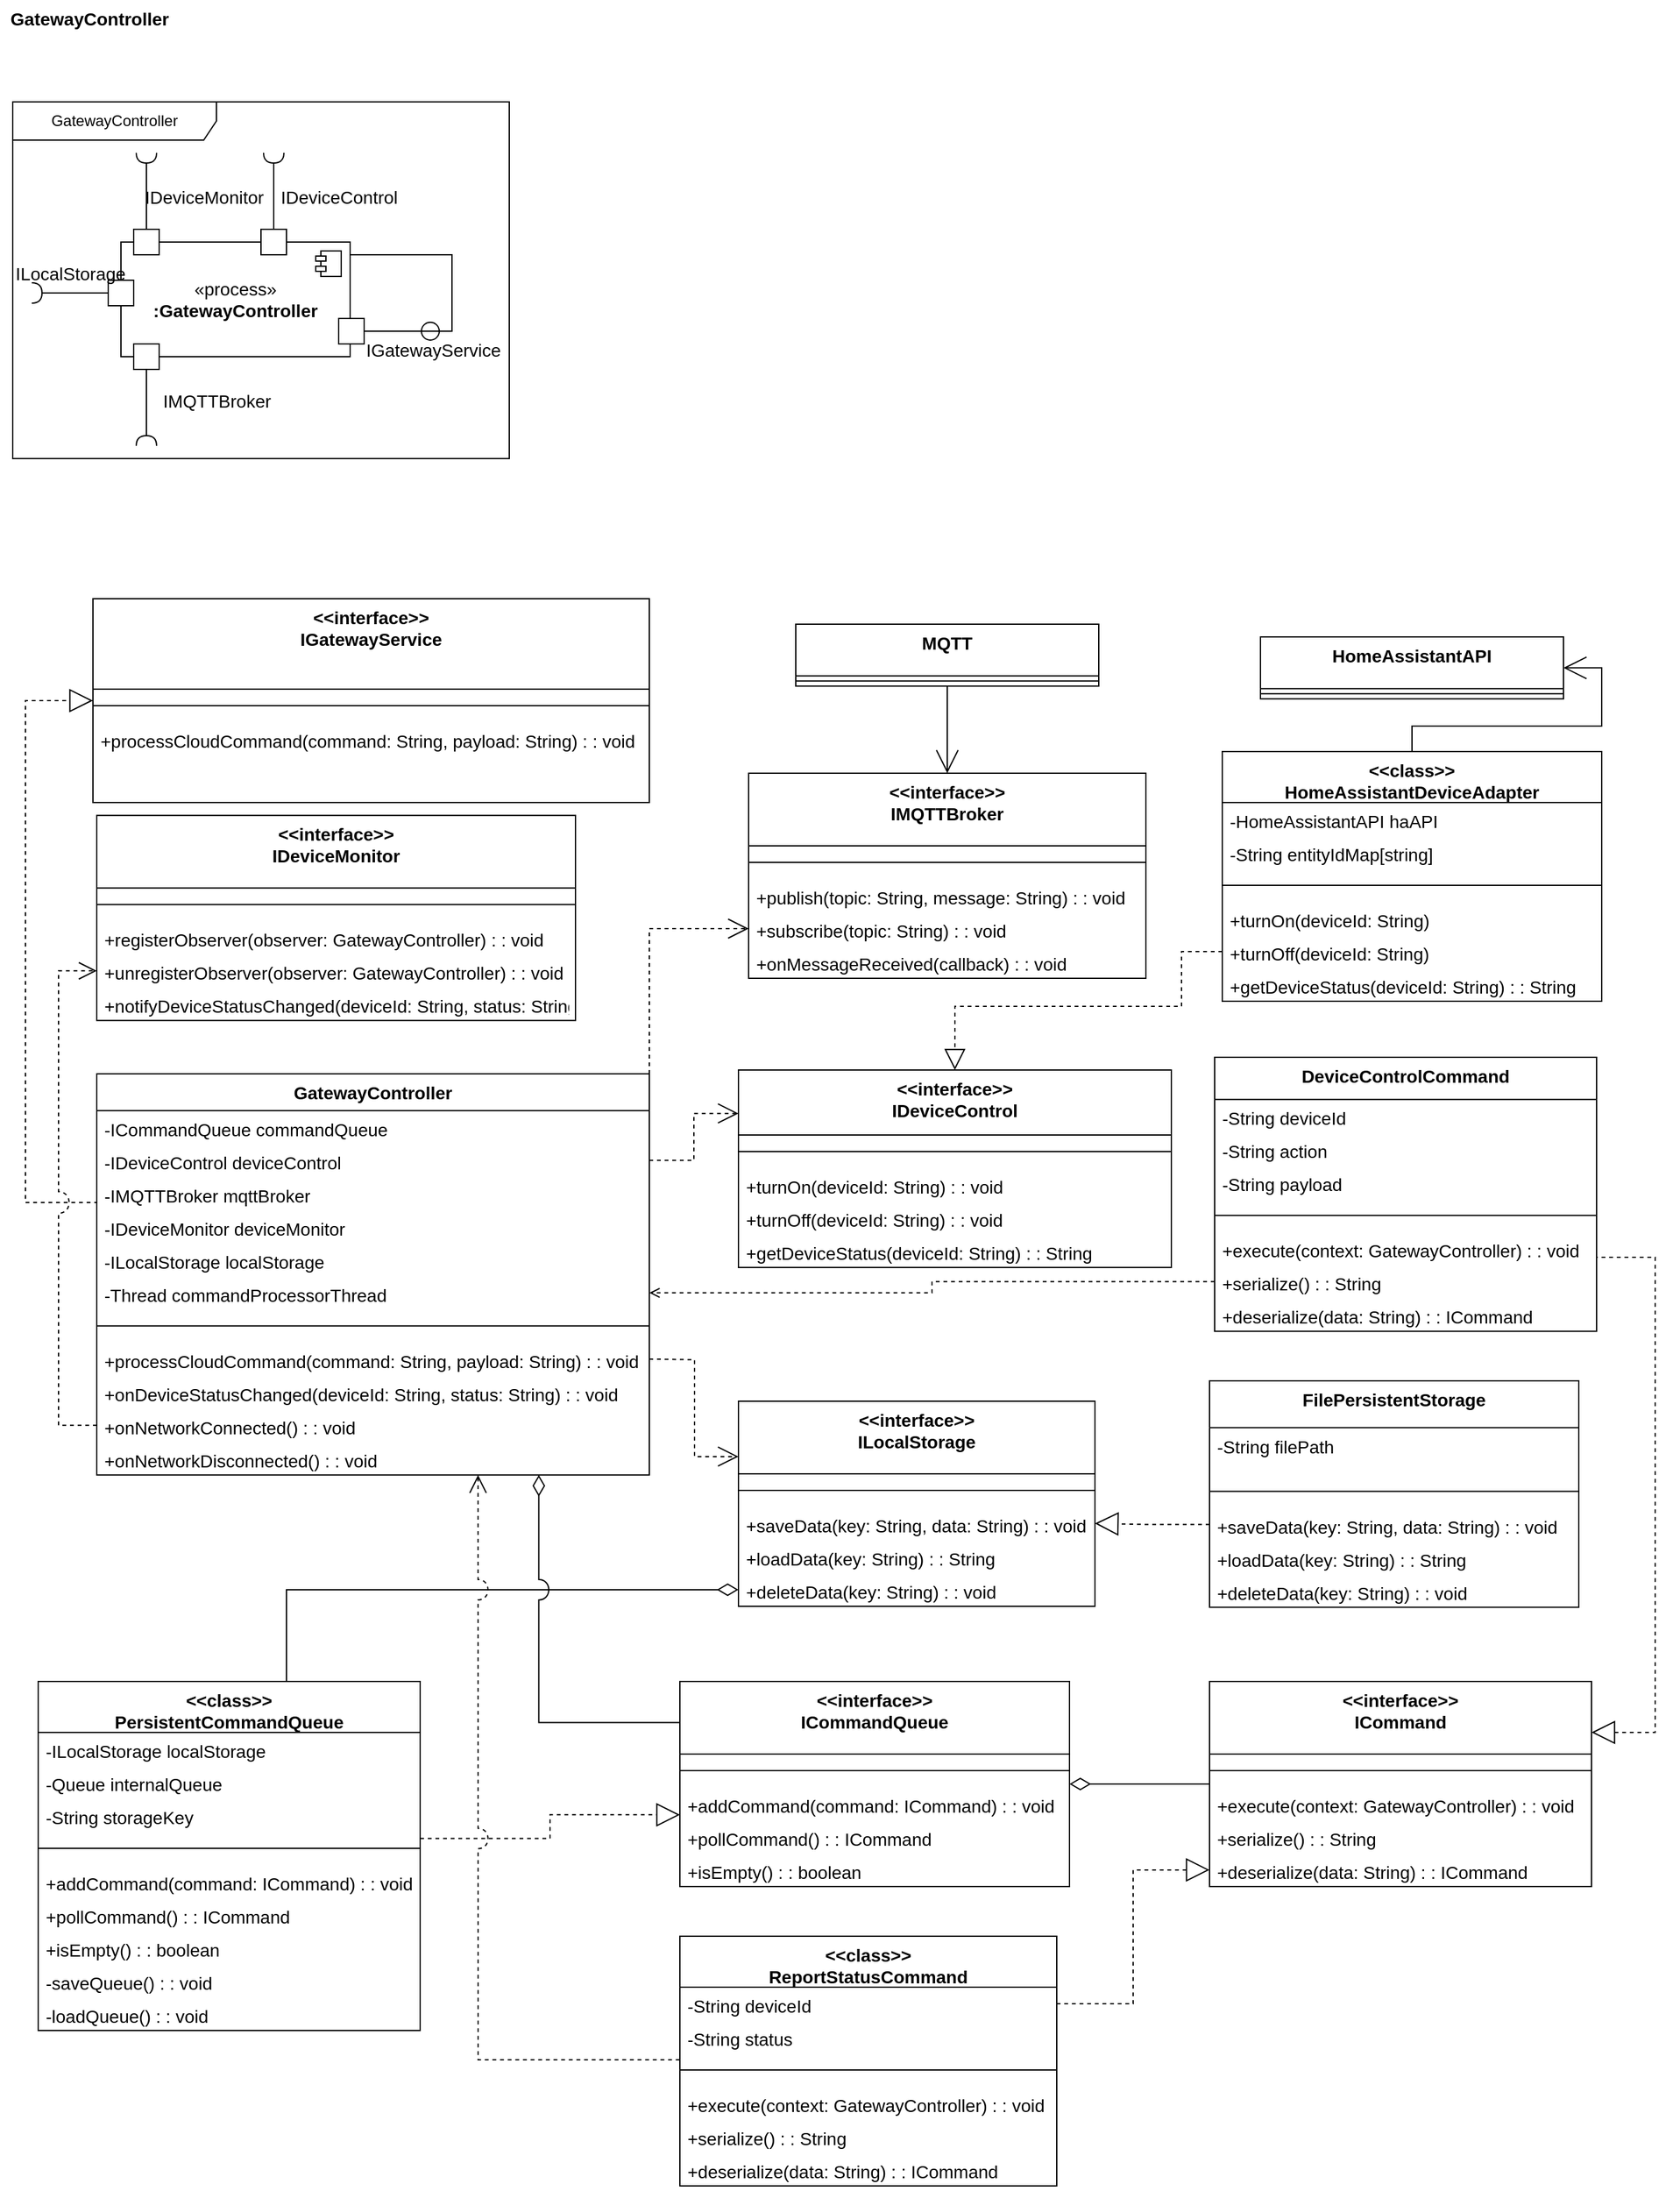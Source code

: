 <mxfile version="28.2.0" pages="3">
  <diagram name="GatewayController" id="RYJhBksys2bXN5g6pBrL">
    <mxGraphModel dx="1735" dy="2697" grid="1" gridSize="10" guides="1" tooltips="1" connect="1" arrows="1" fold="1" page="1" pageScale="1" pageWidth="827" pageHeight="1169" math="0" shadow="0">
      <root>
        <mxCell id="0" />
        <mxCell id="1" parent="0" />
        <mxCell id="VUm8Ec2M1YMUWV_NvpTi-25" value="GatewayController" style="text;html=1;align=center;verticalAlign=middle;resizable=0;points=[];autosize=1;strokeColor=none;fillColor=none;fontStyle=1;fontSize=14;" vertex="1" parent="1">
          <mxGeometry x="-730" y="-1120" width="140" height="30" as="geometry" />
        </mxCell>
        <mxCell id="HKb_NUVMWkxJ74cnmcRa-5" style="edgeStyle=orthogonalEdgeStyle;rounded=0;orthogonalLoop=1;jettySize=auto;html=1;exitX=1;exitY=0;exitDx=0;exitDy=0;entryX=0;entryY=0.5;entryDx=0;entryDy=0;dashed=1;endArrow=open;endFill=0;endSize=14;" edge="1" parent="1" source="HKb_NUVMWkxJ74cnmcRa-6" target="HKb_NUVMWkxJ74cnmcRa-79">
          <mxGeometry relative="1" as="geometry">
            <Array as="points">
              <mxPoint x="-220" y="-391" />
            </Array>
          </mxGeometry>
        </mxCell>
        <mxCell id="HKb_NUVMWkxJ74cnmcRa-6" value="GatewayController" style="swimlane;fontStyle=1;align=center;verticalAlign=top;childLayout=stackLayout;horizontal=1;startSize=28.915;horizontalStack=0;resizeParent=1;resizeParentMax=0;resizeLast=0;collapsible=0;marginBottom=0;fontSize=14;" vertex="1" parent="1">
          <mxGeometry x="-654" y="-277" width="434" height="314.915" as="geometry" />
        </mxCell>
        <mxCell id="HKb_NUVMWkxJ74cnmcRa-7" value="-ICommandQueue commandQueue" style="text;strokeColor=none;fillColor=none;align=left;verticalAlign=top;spacingLeft=4;spacingRight=4;overflow=hidden;rotatable=0;points=[[0,0.5],[1,0.5]];portConstraint=eastwest;fontSize=14;" vertex="1" parent="HKb_NUVMWkxJ74cnmcRa-6">
          <mxGeometry y="28.915" width="434" height="26" as="geometry" />
        </mxCell>
        <mxCell id="HKb_NUVMWkxJ74cnmcRa-8" value="-IDeviceControl deviceControl" style="text;strokeColor=none;fillColor=none;align=left;verticalAlign=top;spacingLeft=4;spacingRight=4;overflow=hidden;rotatable=0;points=[[0,0.5],[1,0.5]];portConstraint=eastwest;fontSize=14;" vertex="1" parent="HKb_NUVMWkxJ74cnmcRa-6">
          <mxGeometry y="54.915" width="434" height="26" as="geometry" />
        </mxCell>
        <mxCell id="HKb_NUVMWkxJ74cnmcRa-9" value="-IMQTTBroker mqttBroker" style="text;strokeColor=none;fillColor=none;align=left;verticalAlign=top;spacingLeft=4;spacingRight=4;overflow=hidden;rotatable=0;points=[[0,0.5],[1,0.5]];portConstraint=eastwest;fontSize=14;" vertex="1" parent="HKb_NUVMWkxJ74cnmcRa-6">
          <mxGeometry y="80.915" width="434" height="26" as="geometry" />
        </mxCell>
        <mxCell id="HKb_NUVMWkxJ74cnmcRa-10" value="-IDeviceMonitor deviceMonitor" style="text;strokeColor=none;fillColor=none;align=left;verticalAlign=top;spacingLeft=4;spacingRight=4;overflow=hidden;rotatable=0;points=[[0,0.5],[1,0.5]];portConstraint=eastwest;fontSize=14;" vertex="1" parent="HKb_NUVMWkxJ74cnmcRa-6">
          <mxGeometry y="106.915" width="434" height="26" as="geometry" />
        </mxCell>
        <mxCell id="HKb_NUVMWkxJ74cnmcRa-11" value="-ILocalStorage localStorage" style="text;strokeColor=none;fillColor=none;align=left;verticalAlign=top;spacingLeft=4;spacingRight=4;overflow=hidden;rotatable=0;points=[[0,0.5],[1,0.5]];portConstraint=eastwest;fontSize=14;" vertex="1" parent="HKb_NUVMWkxJ74cnmcRa-6">
          <mxGeometry y="132.915" width="434" height="26" as="geometry" />
        </mxCell>
        <mxCell id="HKb_NUVMWkxJ74cnmcRa-12" value="-Thread commandProcessorThread" style="text;strokeColor=none;fillColor=none;align=left;verticalAlign=top;spacingLeft=4;spacingRight=4;overflow=hidden;rotatable=0;points=[[0,0.5],[1,0.5]];portConstraint=eastwest;fontSize=14;" vertex="1" parent="HKb_NUVMWkxJ74cnmcRa-6">
          <mxGeometry y="158.915" width="434" height="26" as="geometry" />
        </mxCell>
        <mxCell id="HKb_NUVMWkxJ74cnmcRa-13" style="line;strokeWidth=1;fillColor=none;align=left;verticalAlign=middle;spacingTop=-1;spacingLeft=3;spacingRight=3;rotatable=0;labelPosition=right;points=[];portConstraint=eastwest;strokeColor=inherit;fontSize=14;" vertex="1" parent="HKb_NUVMWkxJ74cnmcRa-6">
          <mxGeometry y="184.915" width="434" height="26" as="geometry" />
        </mxCell>
        <mxCell id="HKb_NUVMWkxJ74cnmcRa-16" value="+processCloudCommand(command: String, payload: String) : : void" style="text;strokeColor=none;fillColor=none;align=left;verticalAlign=top;spacingLeft=4;spacingRight=4;overflow=hidden;rotatable=0;points=[[0,0.5],[1,0.5]];portConstraint=eastwest;fontSize=14;" vertex="1" parent="HKb_NUVMWkxJ74cnmcRa-6">
          <mxGeometry y="210.915" width="434" height="26" as="geometry" />
        </mxCell>
        <mxCell id="HKb_NUVMWkxJ74cnmcRa-17" value="+onDeviceStatusChanged(deviceId: String, status: String) : : void" style="text;strokeColor=none;fillColor=none;align=left;verticalAlign=top;spacingLeft=4;spacingRight=4;overflow=hidden;rotatable=0;points=[[0,0.5],[1,0.5]];portConstraint=eastwest;fontSize=14;" vertex="1" parent="HKb_NUVMWkxJ74cnmcRa-6">
          <mxGeometry y="236.915" width="434" height="26" as="geometry" />
        </mxCell>
        <mxCell id="HKb_NUVMWkxJ74cnmcRa-18" value="+onNetworkConnected() : : void" style="text;strokeColor=none;fillColor=none;align=left;verticalAlign=top;spacingLeft=4;spacingRight=4;overflow=hidden;rotatable=0;points=[[0,0.5],[1,0.5]];portConstraint=eastwest;fontSize=14;" vertex="1" parent="HKb_NUVMWkxJ74cnmcRa-6">
          <mxGeometry y="262.915" width="434" height="26" as="geometry" />
        </mxCell>
        <mxCell id="HKb_NUVMWkxJ74cnmcRa-19" value="+onNetworkDisconnected() : : void" style="text;strokeColor=none;fillColor=none;align=left;verticalAlign=top;spacingLeft=4;spacingRight=4;overflow=hidden;rotatable=0;points=[[0,0.5],[1,0.5]];portConstraint=eastwest;fontSize=14;" vertex="1" parent="HKb_NUVMWkxJ74cnmcRa-6">
          <mxGeometry y="288.915" width="434" height="26" as="geometry" />
        </mxCell>
        <mxCell id="HKb_NUVMWkxJ74cnmcRa-20" value="&lt;&lt;interface&gt;&gt;&#xa;IGatewayService" style="swimlane;fontStyle=1;align=center;verticalAlign=top;childLayout=stackLayout;horizontal=1;startSize=70.987;horizontalStack=0;resizeParent=1;resizeParentMax=0;resizeLast=0;collapsible=0;marginBottom=0;fontSize=14;" vertex="1" parent="1">
          <mxGeometry x="-657" y="-650" width="437" height="159.997" as="geometry" />
        </mxCell>
        <mxCell id="HKb_NUVMWkxJ74cnmcRa-21" style="line;strokeWidth=1;fillColor=none;align=left;verticalAlign=middle;spacingTop=-1;spacingLeft=3;spacingRight=3;rotatable=0;labelPosition=right;points=[];portConstraint=eastwest;strokeColor=inherit;fontSize=14;" vertex="1" parent="HKb_NUVMWkxJ74cnmcRa-20">
          <mxGeometry y="70.987" width="437" height="26" as="geometry" />
        </mxCell>
        <mxCell id="HKb_NUVMWkxJ74cnmcRa-22" value="+processCloudCommand(command: String, payload: String) : : void&#xa;" style="text;strokeColor=none;fillColor=none;align=left;verticalAlign=top;spacingLeft=4;spacingRight=4;overflow=hidden;rotatable=0;points=[[0,0.5],[1,0.5]];portConstraint=eastwest;fontSize=14;" vertex="1" parent="HKb_NUVMWkxJ74cnmcRa-20">
          <mxGeometry y="96.987" width="437" height="63.01" as="geometry" />
        </mxCell>
        <mxCell id="HKb_NUVMWkxJ74cnmcRa-23" value="&lt;&lt;interface&gt;&gt;&#xa;IDeviceControl" style="swimlane;fontStyle=1;align=center;verticalAlign=top;childLayout=stackLayout;horizontal=1;startSize=50.987;horizontalStack=0;resizeParent=1;resizeParentMax=0;resizeLast=0;collapsible=0;marginBottom=0;fontSize=14;" vertex="1" parent="1">
          <mxGeometry x="-150" y="-280" width="340" height="154.987" as="geometry" />
        </mxCell>
        <mxCell id="HKb_NUVMWkxJ74cnmcRa-24" style="line;strokeWidth=1;fillColor=none;align=left;verticalAlign=middle;spacingTop=-1;spacingLeft=3;spacingRight=3;rotatable=0;labelPosition=right;points=[];portConstraint=eastwest;strokeColor=inherit;fontSize=14;" vertex="1" parent="HKb_NUVMWkxJ74cnmcRa-23">
          <mxGeometry y="50.987" width="340" height="26" as="geometry" />
        </mxCell>
        <mxCell id="HKb_NUVMWkxJ74cnmcRa-25" value="+turnOn(deviceId: String) : : void" style="text;strokeColor=none;fillColor=none;align=left;verticalAlign=top;spacingLeft=4;spacingRight=4;overflow=hidden;rotatable=0;points=[[0,0.5],[1,0.5]];portConstraint=eastwest;fontSize=14;" vertex="1" parent="HKb_NUVMWkxJ74cnmcRa-23">
          <mxGeometry y="76.987" width="340" height="26" as="geometry" />
        </mxCell>
        <mxCell id="HKb_NUVMWkxJ74cnmcRa-26" value="+turnOff(deviceId: String) : : void" style="text;strokeColor=none;fillColor=none;align=left;verticalAlign=top;spacingLeft=4;spacingRight=4;overflow=hidden;rotatable=0;points=[[0,0.5],[1,0.5]];portConstraint=eastwest;fontSize=14;" vertex="1" parent="HKb_NUVMWkxJ74cnmcRa-23">
          <mxGeometry y="102.987" width="340" height="26" as="geometry" />
        </mxCell>
        <mxCell id="HKb_NUVMWkxJ74cnmcRa-27" value="+getDeviceStatus(deviceId: String) : : String" style="text;strokeColor=none;fillColor=none;align=left;verticalAlign=top;spacingLeft=4;spacingRight=4;overflow=hidden;rotatable=0;points=[[0,0.5],[1,0.5]];portConstraint=eastwest;fontSize=14;" vertex="1" parent="HKb_NUVMWkxJ74cnmcRa-23">
          <mxGeometry y="128.987" width="340" height="26" as="geometry" />
        </mxCell>
        <mxCell id="HKb_NUVMWkxJ74cnmcRa-28" value="HomeAssistantAPI" style="swimlane;fontStyle=1;align=center;verticalAlign=top;childLayout=stackLayout;horizontal=1;startSize=40.564;horizontalStack=0;resizeParent=1;resizeParentMax=0;resizeLast=0;collapsible=0;marginBottom=0;fontSize=14;" vertex="1" parent="1">
          <mxGeometry x="260" y="-620" width="238" height="48.564" as="geometry" />
        </mxCell>
        <mxCell id="HKb_NUVMWkxJ74cnmcRa-29" style="line;strokeWidth=1;fillColor=none;align=left;verticalAlign=middle;spacingTop=-1;spacingLeft=3;spacingRight=3;rotatable=0;labelPosition=right;points=[];portConstraint=eastwest;strokeColor=inherit;fontSize=14;" vertex="1" parent="HKb_NUVMWkxJ74cnmcRa-28">
          <mxGeometry y="40.564" width="238" height="8" as="geometry" />
        </mxCell>
        <mxCell id="HKb_NUVMWkxJ74cnmcRa-30" value="&lt;&lt;interface&gt;&gt;&#xa;ICommandQueue" style="swimlane;fontStyle=1;align=center;verticalAlign=top;childLayout=stackLayout;horizontal=1;startSize=56.987;horizontalStack=0;resizeParent=1;resizeParentMax=0;resizeLast=0;collapsible=0;marginBottom=0;fontSize=14;" vertex="1" parent="1">
          <mxGeometry x="-196" y="200" width="306" height="160.987" as="geometry" />
        </mxCell>
        <mxCell id="HKb_NUVMWkxJ74cnmcRa-31" style="line;strokeWidth=1;fillColor=none;align=left;verticalAlign=middle;spacingTop=-1;spacingLeft=3;spacingRight=3;rotatable=0;labelPosition=right;points=[];portConstraint=eastwest;strokeColor=inherit;fontSize=14;" vertex="1" parent="HKb_NUVMWkxJ74cnmcRa-30">
          <mxGeometry y="56.987" width="306" height="26" as="geometry" />
        </mxCell>
        <mxCell id="HKb_NUVMWkxJ74cnmcRa-32" value="+addCommand(command: ICommand) : : void" style="text;strokeColor=none;fillColor=none;align=left;verticalAlign=top;spacingLeft=4;spacingRight=4;overflow=hidden;rotatable=0;points=[[0,0.5],[1,0.5]];portConstraint=eastwest;fontSize=14;" vertex="1" parent="HKb_NUVMWkxJ74cnmcRa-30">
          <mxGeometry y="82.987" width="306" height="26" as="geometry" />
        </mxCell>
        <mxCell id="HKb_NUVMWkxJ74cnmcRa-33" value="+pollCommand() : : ICommand" style="text;strokeColor=none;fillColor=none;align=left;verticalAlign=top;spacingLeft=4;spacingRight=4;overflow=hidden;rotatable=0;points=[[0,0.5],[1,0.5]];portConstraint=eastwest;fontSize=14;" vertex="1" parent="HKb_NUVMWkxJ74cnmcRa-30">
          <mxGeometry y="108.987" width="306" height="26" as="geometry" />
        </mxCell>
        <mxCell id="HKb_NUVMWkxJ74cnmcRa-34" value="+isEmpty() : : boolean" style="text;strokeColor=none;fillColor=none;align=left;verticalAlign=top;spacingLeft=4;spacingRight=4;overflow=hidden;rotatable=0;points=[[0,0.5],[1,0.5]];portConstraint=eastwest;fontSize=14;" vertex="1" parent="HKb_NUVMWkxJ74cnmcRa-30">
          <mxGeometry y="134.987" width="306" height="26" as="geometry" />
        </mxCell>
        <mxCell id="HKb_NUVMWkxJ74cnmcRa-35" value="&lt;&lt;class&gt;&gt;&#xa;PersistentCommandQueue" style="swimlane;fontStyle=1;align=center;verticalAlign=top;childLayout=stackLayout;horizontal=1;startSize=40;horizontalStack=0;resizeParent=1;resizeParentMax=0;resizeLast=0;collapsible=0;marginBottom=0;fontSize=14;" vertex="1" parent="1">
          <mxGeometry x="-700" y="200" width="300" height="274" as="geometry" />
        </mxCell>
        <mxCell id="HKb_NUVMWkxJ74cnmcRa-36" value="-ILocalStorage localStorage" style="text;strokeColor=none;fillColor=none;align=left;verticalAlign=top;spacingLeft=4;spacingRight=4;overflow=hidden;rotatable=0;points=[[0,0.5],[1,0.5]];portConstraint=eastwest;fontSize=14;" vertex="1" parent="HKb_NUVMWkxJ74cnmcRa-35">
          <mxGeometry y="40" width="300" height="26" as="geometry" />
        </mxCell>
        <mxCell id="HKb_NUVMWkxJ74cnmcRa-37" value="-Queue internalQueue" style="text;strokeColor=none;fillColor=none;align=left;verticalAlign=top;spacingLeft=4;spacingRight=4;overflow=hidden;rotatable=0;points=[[0,0.5],[1,0.5]];portConstraint=eastwest;fontSize=14;" vertex="1" parent="HKb_NUVMWkxJ74cnmcRa-35">
          <mxGeometry y="66" width="300" height="26" as="geometry" />
        </mxCell>
        <mxCell id="HKb_NUVMWkxJ74cnmcRa-38" value="-String storageKey" style="text;strokeColor=none;fillColor=none;align=left;verticalAlign=top;spacingLeft=4;spacingRight=4;overflow=hidden;rotatable=0;points=[[0,0.5],[1,0.5]];portConstraint=eastwest;fontSize=14;" vertex="1" parent="HKb_NUVMWkxJ74cnmcRa-35">
          <mxGeometry y="92" width="300" height="26" as="geometry" />
        </mxCell>
        <mxCell id="HKb_NUVMWkxJ74cnmcRa-39" style="line;strokeWidth=1;fillColor=none;align=left;verticalAlign=middle;spacingTop=-1;spacingLeft=3;spacingRight=3;rotatable=0;labelPosition=right;points=[];portConstraint=eastwest;strokeColor=inherit;fontSize=14;" vertex="1" parent="HKb_NUVMWkxJ74cnmcRa-35">
          <mxGeometry y="118" width="300" height="26" as="geometry" />
        </mxCell>
        <mxCell id="HKb_NUVMWkxJ74cnmcRa-40" value="+addCommand(command: ICommand) : : void" style="text;strokeColor=none;fillColor=none;align=left;verticalAlign=top;spacingLeft=4;spacingRight=4;overflow=hidden;rotatable=0;points=[[0,0.5],[1,0.5]];portConstraint=eastwest;fontSize=14;" vertex="1" parent="HKb_NUVMWkxJ74cnmcRa-35">
          <mxGeometry y="144" width="300" height="26" as="geometry" />
        </mxCell>
        <mxCell id="HKb_NUVMWkxJ74cnmcRa-41" value="+pollCommand() : : ICommand" style="text;strokeColor=none;fillColor=none;align=left;verticalAlign=top;spacingLeft=4;spacingRight=4;overflow=hidden;rotatable=0;points=[[0,0.5],[1,0.5]];portConstraint=eastwest;fontSize=14;" vertex="1" parent="HKb_NUVMWkxJ74cnmcRa-35">
          <mxGeometry y="170" width="300" height="26" as="geometry" />
        </mxCell>
        <mxCell id="HKb_NUVMWkxJ74cnmcRa-42" value="+isEmpty() : : boolean" style="text;strokeColor=none;fillColor=none;align=left;verticalAlign=top;spacingLeft=4;spacingRight=4;overflow=hidden;rotatable=0;points=[[0,0.5],[1,0.5]];portConstraint=eastwest;fontSize=14;" vertex="1" parent="HKb_NUVMWkxJ74cnmcRa-35">
          <mxGeometry y="196" width="300" height="26" as="geometry" />
        </mxCell>
        <mxCell id="HKb_NUVMWkxJ74cnmcRa-43" value="-saveQueue() : : void" style="text;strokeColor=none;fillColor=none;align=left;verticalAlign=top;spacingLeft=4;spacingRight=4;overflow=hidden;rotatable=0;points=[[0,0.5],[1,0.5]];portConstraint=eastwest;fontSize=14;" vertex="1" parent="HKb_NUVMWkxJ74cnmcRa-35">
          <mxGeometry y="222" width="300" height="26" as="geometry" />
        </mxCell>
        <mxCell id="HKb_NUVMWkxJ74cnmcRa-44" value="-loadQueue() : : void" style="text;strokeColor=none;fillColor=none;align=left;verticalAlign=top;spacingLeft=4;spacingRight=4;overflow=hidden;rotatable=0;points=[[0,0.5],[1,0.5]];portConstraint=eastwest;fontSize=14;" vertex="1" parent="HKb_NUVMWkxJ74cnmcRa-35">
          <mxGeometry y="248" width="300" height="26" as="geometry" />
        </mxCell>
        <mxCell id="HKb_NUVMWkxJ74cnmcRa-45" value="&lt;&lt;interface&gt;&gt;&#xa;ICommand" style="swimlane;fontStyle=1;align=center;verticalAlign=top;childLayout=stackLayout;horizontal=1;startSize=56.987;horizontalStack=0;resizeParent=1;resizeParentMax=0;resizeLast=0;collapsible=0;marginBottom=0;fontSize=14;" vertex="1" parent="1">
          <mxGeometry x="220" y="200" width="300" height="160.987" as="geometry" />
        </mxCell>
        <mxCell id="HKb_NUVMWkxJ74cnmcRa-46" style="line;strokeWidth=1;fillColor=none;align=left;verticalAlign=middle;spacingTop=-1;spacingLeft=3;spacingRight=3;rotatable=0;labelPosition=right;points=[];portConstraint=eastwest;strokeColor=inherit;fontSize=14;" vertex="1" parent="HKb_NUVMWkxJ74cnmcRa-45">
          <mxGeometry y="56.987" width="300" height="26" as="geometry" />
        </mxCell>
        <mxCell id="HKb_NUVMWkxJ74cnmcRa-47" value="+execute(context: GatewayController) : : void" style="text;strokeColor=none;fillColor=none;align=left;verticalAlign=top;spacingLeft=4;spacingRight=4;overflow=hidden;rotatable=0;points=[[0,0.5],[1,0.5]];portConstraint=eastwest;fontSize=14;" vertex="1" parent="HKb_NUVMWkxJ74cnmcRa-45">
          <mxGeometry y="82.987" width="300" height="26" as="geometry" />
        </mxCell>
        <mxCell id="HKb_NUVMWkxJ74cnmcRa-48" value="+serialize() : : String" style="text;strokeColor=none;fillColor=none;align=left;verticalAlign=top;spacingLeft=4;spacingRight=4;overflow=hidden;rotatable=0;points=[[0,0.5],[1,0.5]];portConstraint=eastwest;fontSize=14;" vertex="1" parent="HKb_NUVMWkxJ74cnmcRa-45">
          <mxGeometry y="108.987" width="300" height="26" as="geometry" />
        </mxCell>
        <mxCell id="HKb_NUVMWkxJ74cnmcRa-49" value="+deserialize(data: String) : : ICommand" style="text;strokeColor=none;fillColor=none;align=left;verticalAlign=top;spacingLeft=4;spacingRight=4;overflow=hidden;rotatable=0;points=[[0,0.5],[1,0.5]];portConstraint=eastwest;fontSize=14;" vertex="1" parent="HKb_NUVMWkxJ74cnmcRa-45">
          <mxGeometry y="134.987" width="300" height="26" as="geometry" />
        </mxCell>
        <mxCell id="HKb_NUVMWkxJ74cnmcRa-50" value="DeviceControlCommand" style="swimlane;fontStyle=1;align=center;verticalAlign=top;childLayout=stackLayout;horizontal=1;startSize=33.134;horizontalStack=0;resizeParent=1;resizeParentMax=0;resizeLast=0;collapsible=0;marginBottom=0;fontSize=14;" vertex="1" parent="1">
          <mxGeometry x="224" y="-290" width="300" height="215.134" as="geometry" />
        </mxCell>
        <mxCell id="HKb_NUVMWkxJ74cnmcRa-51" value="-String deviceId" style="text;strokeColor=none;fillColor=none;align=left;verticalAlign=top;spacingLeft=4;spacingRight=4;overflow=hidden;rotatable=0;points=[[0,0.5],[1,0.5]];portConstraint=eastwest;fontSize=14;" vertex="1" parent="HKb_NUVMWkxJ74cnmcRa-50">
          <mxGeometry y="33.134" width="300" height="26" as="geometry" />
        </mxCell>
        <mxCell id="HKb_NUVMWkxJ74cnmcRa-52" value="-String action" style="text;strokeColor=none;fillColor=none;align=left;verticalAlign=top;spacingLeft=4;spacingRight=4;overflow=hidden;rotatable=0;points=[[0,0.5],[1,0.5]];portConstraint=eastwest;fontSize=14;" vertex="1" parent="HKb_NUVMWkxJ74cnmcRa-50">
          <mxGeometry y="59.134" width="300" height="26" as="geometry" />
        </mxCell>
        <mxCell id="HKb_NUVMWkxJ74cnmcRa-53" value="-String payload" style="text;strokeColor=none;fillColor=none;align=left;verticalAlign=top;spacingLeft=4;spacingRight=4;overflow=hidden;rotatable=0;points=[[0,0.5],[1,0.5]];portConstraint=eastwest;fontSize=14;" vertex="1" parent="HKb_NUVMWkxJ74cnmcRa-50">
          <mxGeometry y="85.134" width="300" height="26" as="geometry" />
        </mxCell>
        <mxCell id="HKb_NUVMWkxJ74cnmcRa-54" style="line;strokeWidth=1;fillColor=none;align=left;verticalAlign=middle;spacingTop=-1;spacingLeft=3;spacingRight=3;rotatable=0;labelPosition=right;points=[];portConstraint=eastwest;strokeColor=inherit;fontSize=14;" vertex="1" parent="HKb_NUVMWkxJ74cnmcRa-50">
          <mxGeometry y="111.134" width="300" height="26" as="geometry" />
        </mxCell>
        <mxCell id="HKb_NUVMWkxJ74cnmcRa-55" value="+execute(context: GatewayController) : : void" style="text;strokeColor=none;fillColor=none;align=left;verticalAlign=top;spacingLeft=4;spacingRight=4;overflow=hidden;rotatable=0;points=[[0,0.5],[1,0.5]];portConstraint=eastwest;fontSize=14;" vertex="1" parent="HKb_NUVMWkxJ74cnmcRa-50">
          <mxGeometry y="137.134" width="300" height="26" as="geometry" />
        </mxCell>
        <mxCell id="HKb_NUVMWkxJ74cnmcRa-56" value="+serialize() : : String" style="text;strokeColor=none;fillColor=none;align=left;verticalAlign=top;spacingLeft=4;spacingRight=4;overflow=hidden;rotatable=0;points=[[0,0.5],[1,0.5]];portConstraint=eastwest;fontSize=14;" vertex="1" parent="HKb_NUVMWkxJ74cnmcRa-50">
          <mxGeometry y="163.134" width="300" height="26" as="geometry" />
        </mxCell>
        <mxCell id="HKb_NUVMWkxJ74cnmcRa-57" value="+deserialize(data: String) : : ICommand" style="text;strokeColor=none;fillColor=none;align=left;verticalAlign=top;spacingLeft=4;spacingRight=4;overflow=hidden;rotatable=0;points=[[0,0.5],[1,0.5]];portConstraint=eastwest;fontSize=14;" vertex="1" parent="HKb_NUVMWkxJ74cnmcRa-50">
          <mxGeometry y="189.134" width="300" height="26" as="geometry" />
        </mxCell>
        <mxCell id="HKb_NUVMWkxJ74cnmcRa-58" value="&lt;&lt;class&gt;&gt;&#xa;ReportStatusCommand" style="swimlane;fontStyle=1;align=center;verticalAlign=top;childLayout=stackLayout;horizontal=1;startSize=40;horizontalStack=0;resizeParent=1;resizeParentMax=0;resizeLast=0;collapsible=0;marginBottom=0;fontSize=14;" vertex="1" parent="1">
          <mxGeometry x="-196" y="400" width="296" height="196" as="geometry" />
        </mxCell>
        <mxCell id="HKb_NUVMWkxJ74cnmcRa-59" value="-String deviceId" style="text;strokeColor=none;fillColor=none;align=left;verticalAlign=top;spacingLeft=4;spacingRight=4;overflow=hidden;rotatable=0;points=[[0,0.5],[1,0.5]];portConstraint=eastwest;fontSize=14;" vertex="1" parent="HKb_NUVMWkxJ74cnmcRa-58">
          <mxGeometry y="40" width="296" height="26" as="geometry" />
        </mxCell>
        <mxCell id="HKb_NUVMWkxJ74cnmcRa-60" value="-String status" style="text;strokeColor=none;fillColor=none;align=left;verticalAlign=top;spacingLeft=4;spacingRight=4;overflow=hidden;rotatable=0;points=[[0,0.5],[1,0.5]];portConstraint=eastwest;fontSize=14;" vertex="1" parent="HKb_NUVMWkxJ74cnmcRa-58">
          <mxGeometry y="66" width="296" height="26" as="geometry" />
        </mxCell>
        <mxCell id="HKb_NUVMWkxJ74cnmcRa-61" style="line;strokeWidth=1;fillColor=none;align=left;verticalAlign=middle;spacingTop=-1;spacingLeft=3;spacingRight=3;rotatable=0;labelPosition=right;points=[];portConstraint=eastwest;strokeColor=inherit;fontSize=14;" vertex="1" parent="HKb_NUVMWkxJ74cnmcRa-58">
          <mxGeometry y="92" width="296" height="26" as="geometry" />
        </mxCell>
        <mxCell id="HKb_NUVMWkxJ74cnmcRa-62" value="+execute(context: GatewayController) : : void" style="text;strokeColor=none;fillColor=none;align=left;verticalAlign=top;spacingLeft=4;spacingRight=4;overflow=hidden;rotatable=0;points=[[0,0.5],[1,0.5]];portConstraint=eastwest;fontSize=14;" vertex="1" parent="HKb_NUVMWkxJ74cnmcRa-58">
          <mxGeometry y="118" width="296" height="26" as="geometry" />
        </mxCell>
        <mxCell id="HKb_NUVMWkxJ74cnmcRa-63" value="+serialize() : : String" style="text;strokeColor=none;fillColor=none;align=left;verticalAlign=top;spacingLeft=4;spacingRight=4;overflow=hidden;rotatable=0;points=[[0,0.5],[1,0.5]];portConstraint=eastwest;fontSize=14;" vertex="1" parent="HKb_NUVMWkxJ74cnmcRa-58">
          <mxGeometry y="144" width="296" height="26" as="geometry" />
        </mxCell>
        <mxCell id="HKb_NUVMWkxJ74cnmcRa-64" value="+deserialize(data: String) : : ICommand" style="text;strokeColor=none;fillColor=none;align=left;verticalAlign=top;spacingLeft=4;spacingRight=4;overflow=hidden;rotatable=0;points=[[0,0.5],[1,0.5]];portConstraint=eastwest;fontSize=14;" vertex="1" parent="HKb_NUVMWkxJ74cnmcRa-58">
          <mxGeometry y="170" width="296" height="26" as="geometry" />
        </mxCell>
        <mxCell id="HKb_NUVMWkxJ74cnmcRa-65" value="&lt;&lt;interface&gt;&gt;&#xa;ILocalStorage" style="swimlane;fontStyle=1;align=center;verticalAlign=top;childLayout=stackLayout;horizontal=1;startSize=56.987;horizontalStack=0;resizeParent=1;resizeParentMax=0;resizeLast=0;collapsible=0;marginBottom=0;fontSize=14;" vertex="1" parent="1">
          <mxGeometry x="-150" y="-20" width="280" height="160.987" as="geometry" />
        </mxCell>
        <mxCell id="HKb_NUVMWkxJ74cnmcRa-66" style="line;strokeWidth=1;fillColor=none;align=left;verticalAlign=middle;spacingTop=-1;spacingLeft=3;spacingRight=3;rotatable=0;labelPosition=right;points=[];portConstraint=eastwest;strokeColor=inherit;fontSize=14;" vertex="1" parent="HKb_NUVMWkxJ74cnmcRa-65">
          <mxGeometry y="56.987" width="280" height="26" as="geometry" />
        </mxCell>
        <mxCell id="HKb_NUVMWkxJ74cnmcRa-67" value="+saveData(key: String, data: String) : : void" style="text;strokeColor=none;fillColor=none;align=left;verticalAlign=top;spacingLeft=4;spacingRight=4;overflow=hidden;rotatable=0;points=[[0,0.5],[1,0.5]];portConstraint=eastwest;fontSize=14;" vertex="1" parent="HKb_NUVMWkxJ74cnmcRa-65">
          <mxGeometry y="82.987" width="280" height="26" as="geometry" />
        </mxCell>
        <mxCell id="HKb_NUVMWkxJ74cnmcRa-68" value="+loadData(key: String) : : String" style="text;strokeColor=none;fillColor=none;align=left;verticalAlign=top;spacingLeft=4;spacingRight=4;overflow=hidden;rotatable=0;points=[[0,0.5],[1,0.5]];portConstraint=eastwest;fontSize=14;" vertex="1" parent="HKb_NUVMWkxJ74cnmcRa-65">
          <mxGeometry y="108.987" width="280" height="26" as="geometry" />
        </mxCell>
        <mxCell id="HKb_NUVMWkxJ74cnmcRa-69" value="+deleteData(key: String) : : void" style="text;strokeColor=none;fillColor=none;align=left;verticalAlign=top;spacingLeft=4;spacingRight=4;overflow=hidden;rotatable=0;points=[[0,0.5],[1,0.5]];portConstraint=eastwest;fontSize=14;" vertex="1" parent="HKb_NUVMWkxJ74cnmcRa-65">
          <mxGeometry y="134.987" width="280" height="26" as="geometry" />
        </mxCell>
        <mxCell id="HKb_NUVMWkxJ74cnmcRa-70" value="FilePersistentStorage" style="swimlane;fontStyle=1;align=center;verticalAlign=top;childLayout=stackLayout;horizontal=1;startSize=36.791;horizontalStack=0;resizeParent=1;resizeParentMax=0;resizeLast=0;collapsible=0;marginBottom=0;fontSize=14;" vertex="1" parent="1">
          <mxGeometry x="220" y="-36" width="290" height="177.791" as="geometry" />
        </mxCell>
        <mxCell id="HKb_NUVMWkxJ74cnmcRa-71" value="-String filePath" style="text;strokeColor=none;fillColor=none;align=left;verticalAlign=top;spacingLeft=4;spacingRight=4;overflow=hidden;rotatable=0;points=[[0,0.5],[1,0.5]];portConstraint=eastwest;fontSize=14;" vertex="1" parent="HKb_NUVMWkxJ74cnmcRa-70">
          <mxGeometry y="36.791" width="290" height="37" as="geometry" />
        </mxCell>
        <mxCell id="HKb_NUVMWkxJ74cnmcRa-72" style="line;strokeWidth=1;fillColor=none;align=left;verticalAlign=middle;spacingTop=-1;spacingLeft=3;spacingRight=3;rotatable=0;labelPosition=right;points=[];portConstraint=eastwest;strokeColor=inherit;fontSize=14;" vertex="1" parent="HKb_NUVMWkxJ74cnmcRa-70">
          <mxGeometry y="73.791" width="290" height="26" as="geometry" />
        </mxCell>
        <mxCell id="HKb_NUVMWkxJ74cnmcRa-73" value="+saveData(key: String, data: String) : : void" style="text;strokeColor=none;fillColor=none;align=left;verticalAlign=top;spacingLeft=4;spacingRight=4;overflow=hidden;rotatable=0;points=[[0,0.5],[1,0.5]];portConstraint=eastwest;fontSize=14;" vertex="1" parent="HKb_NUVMWkxJ74cnmcRa-70">
          <mxGeometry y="99.791" width="290" height="26" as="geometry" />
        </mxCell>
        <mxCell id="HKb_NUVMWkxJ74cnmcRa-74" value="+loadData(key: String) : : String" style="text;strokeColor=none;fillColor=none;align=left;verticalAlign=top;spacingLeft=4;spacingRight=4;overflow=hidden;rotatable=0;points=[[0,0.5],[1,0.5]];portConstraint=eastwest;fontSize=14;" vertex="1" parent="HKb_NUVMWkxJ74cnmcRa-70">
          <mxGeometry y="125.791" width="290" height="26" as="geometry" />
        </mxCell>
        <mxCell id="HKb_NUVMWkxJ74cnmcRa-75" value="+deleteData(key: String) : : void" style="text;strokeColor=none;fillColor=none;align=left;verticalAlign=top;spacingLeft=4;spacingRight=4;overflow=hidden;rotatable=0;points=[[0,0.5],[1,0.5]];portConstraint=eastwest;fontSize=14;" vertex="1" parent="HKb_NUVMWkxJ74cnmcRa-70">
          <mxGeometry y="151.791" width="290" height="26" as="geometry" />
        </mxCell>
        <mxCell id="HKb_NUVMWkxJ74cnmcRa-76" value="&lt;&lt;interface&gt;&gt;&#xa;IMQTTBroker" style="swimlane;fontStyle=1;align=center;verticalAlign=top;childLayout=stackLayout;horizontal=1;startSize=56.987;horizontalStack=0;resizeParent=1;resizeParentMax=0;resizeLast=0;collapsible=0;marginBottom=0;fontSize=14;" vertex="1" parent="1">
          <mxGeometry x="-142" y="-512.99" width="312" height="160.987" as="geometry" />
        </mxCell>
        <mxCell id="HKb_NUVMWkxJ74cnmcRa-77" style="line;strokeWidth=1;fillColor=none;align=left;verticalAlign=middle;spacingTop=-1;spacingLeft=3;spacingRight=3;rotatable=0;labelPosition=right;points=[];portConstraint=eastwest;strokeColor=inherit;fontSize=14;" vertex="1" parent="HKb_NUVMWkxJ74cnmcRa-76">
          <mxGeometry y="56.987" width="312" height="26" as="geometry" />
        </mxCell>
        <mxCell id="HKb_NUVMWkxJ74cnmcRa-78" value="+publish(topic: String, message: String) : : void" style="text;strokeColor=none;fillColor=none;align=left;verticalAlign=top;spacingLeft=4;spacingRight=4;overflow=hidden;rotatable=0;points=[[0,0.5],[1,0.5]];portConstraint=eastwest;fontSize=14;" vertex="1" parent="HKb_NUVMWkxJ74cnmcRa-76">
          <mxGeometry y="82.987" width="312" height="26" as="geometry" />
        </mxCell>
        <mxCell id="HKb_NUVMWkxJ74cnmcRa-79" value="+subscribe(topic: String) : : void" style="text;strokeColor=none;fillColor=none;align=left;verticalAlign=top;spacingLeft=4;spacingRight=4;overflow=hidden;rotatable=0;points=[[0,0.5],[1,0.5]];portConstraint=eastwest;fontSize=14;" vertex="1" parent="HKb_NUVMWkxJ74cnmcRa-76">
          <mxGeometry y="108.987" width="312" height="26" as="geometry" />
        </mxCell>
        <mxCell id="HKb_NUVMWkxJ74cnmcRa-80" value="+onMessageReceived(callback) : : void" style="text;strokeColor=none;fillColor=none;align=left;verticalAlign=top;spacingLeft=4;spacingRight=4;overflow=hidden;rotatable=0;points=[[0,0.5],[1,0.5]];portConstraint=eastwest;fontSize=14;" vertex="1" parent="HKb_NUVMWkxJ74cnmcRa-76">
          <mxGeometry y="134.987" width="312" height="26" as="geometry" />
        </mxCell>
        <mxCell id="HKb_NUVMWkxJ74cnmcRa-81" value="&lt;&lt;interface&gt;&gt;&#xa;IDeviceMonitor" style="swimlane;fontStyle=1;align=center;verticalAlign=top;childLayout=stackLayout;horizontal=1;startSize=56.987;horizontalStack=0;resizeParent=1;resizeParentMax=0;resizeLast=0;collapsible=0;marginBottom=0;fontSize=14;" vertex="1" parent="1">
          <mxGeometry x="-654" y="-479.85" width="376" height="160.987" as="geometry" />
        </mxCell>
        <mxCell id="HKb_NUVMWkxJ74cnmcRa-82" style="line;strokeWidth=1;fillColor=none;align=left;verticalAlign=middle;spacingTop=-1;spacingLeft=3;spacingRight=3;rotatable=0;labelPosition=right;points=[];portConstraint=eastwest;strokeColor=inherit;fontSize=14;" vertex="1" parent="HKb_NUVMWkxJ74cnmcRa-81">
          <mxGeometry y="56.987" width="376" height="26" as="geometry" />
        </mxCell>
        <mxCell id="HKb_NUVMWkxJ74cnmcRa-83" value="+registerObserver(observer: GatewayController) : : void" style="text;strokeColor=none;fillColor=none;align=left;verticalAlign=top;spacingLeft=4;spacingRight=4;overflow=hidden;rotatable=0;points=[[0,0.5],[1,0.5]];portConstraint=eastwest;fontSize=14;" vertex="1" parent="HKb_NUVMWkxJ74cnmcRa-81">
          <mxGeometry y="82.987" width="376" height="26" as="geometry" />
        </mxCell>
        <mxCell id="HKb_NUVMWkxJ74cnmcRa-84" value="+unregisterObserver(observer: GatewayController) : : void" style="text;strokeColor=none;fillColor=none;align=left;verticalAlign=top;spacingLeft=4;spacingRight=4;overflow=hidden;rotatable=0;points=[[0,0.5],[1,0.5]];portConstraint=eastwest;fontSize=14;" vertex="1" parent="HKb_NUVMWkxJ74cnmcRa-81">
          <mxGeometry y="108.987" width="376" height="26" as="geometry" />
        </mxCell>
        <mxCell id="HKb_NUVMWkxJ74cnmcRa-85" value="+notifyDeviceStatusChanged(deviceId: String, status: String) : : void" style="text;strokeColor=none;fillColor=none;align=left;verticalAlign=top;spacingLeft=4;spacingRight=4;overflow=hidden;rotatable=0;points=[[0,0.5],[1,0.5]];portConstraint=eastwest;fontSize=14;" vertex="1" parent="HKb_NUVMWkxJ74cnmcRa-81">
          <mxGeometry y="134.987" width="376" height="26" as="geometry" />
        </mxCell>
        <mxCell id="HKb_NUVMWkxJ74cnmcRa-86" value="" style="startArrow=none;endArrow=block;endSize=16;endFill=0;exitX=0;exitY=0.5;entryX=0;entryY=0.5;rounded=0;fontSize=14;edgeStyle=orthogonalEdgeStyle;dashed=1;entryDx=0;entryDy=0;exitDx=0;exitDy=0;jumpStyle=arc;jumpSize=13;" edge="1" parent="1" source="HKb_NUVMWkxJ74cnmcRa-9" target="HKb_NUVMWkxJ74cnmcRa-20">
          <mxGeometry relative="1" as="geometry">
            <Array as="points">
              <mxPoint x="-654" y="-176" />
              <mxPoint x="-710" y="-176" />
              <mxPoint x="-710" y="-570" />
            </Array>
          </mxGeometry>
        </mxCell>
        <mxCell id="HKb_NUVMWkxJ74cnmcRa-87" value="" style="startArrow=none;endArrow=block;endSize=16;endFill=0;exitX=1;exitY=0.45;entryX=0;entryY=0.65;rounded=0;fontSize=14;edgeStyle=orthogonalEdgeStyle;dashed=1;" edge="1" parent="1" source="HKb_NUVMWkxJ74cnmcRa-35" target="HKb_NUVMWkxJ74cnmcRa-30">
          <mxGeometry relative="1" as="geometry" />
        </mxCell>
        <mxCell id="HKb_NUVMWkxJ74cnmcRa-88" value="" style="startArrow=none;endArrow=diamondThin;endSize=14;endFill=0;exitX=0.65;exitY=0;entryX=0;entryY=0.5;rounded=0;fontSize=14;edgeStyle=orthogonalEdgeStyle;entryDx=0;entryDy=0;jumpStyle=arc;" edge="1" parent="1" source="HKb_NUVMWkxJ74cnmcRa-35" target="HKb_NUVMWkxJ74cnmcRa-69">
          <mxGeometry relative="1" as="geometry" />
        </mxCell>
        <mxCell id="HKb_NUVMWkxJ74cnmcRa-89" value="" style="startArrow=diamondThin;endArrow=none;endSize=14;endFill=0;exitX=1;exitY=0.5;entryX=0;entryY=0.5;rounded=0;fontSize=14;edgeStyle=orthogonalEdgeStyle;startSize=14;startFill=0;" edge="1" parent="1" source="HKb_NUVMWkxJ74cnmcRa-30" target="HKb_NUVMWkxJ74cnmcRa-45">
          <mxGeometry x="-0.091" y="19" relative="1" as="geometry">
            <mxPoint as="offset" />
          </mxGeometry>
        </mxCell>
        <mxCell id="HKb_NUVMWkxJ74cnmcRa-90" value="" style="dashed=1;startArrow=block;startSize=16;startFill=0;endArrow=none;entryX=1;entryY=0.5;rounded=0;fontSize=14;edgeStyle=orthogonalEdgeStyle;entryDx=0;entryDy=0;" edge="1" parent="1" source="HKb_NUVMWkxJ74cnmcRa-45" target="HKb_NUVMWkxJ74cnmcRa-55">
          <mxGeometry relative="1" as="geometry">
            <Array as="points">
              <mxPoint x="570" y="240" />
              <mxPoint x="570" y="-133" />
              <mxPoint x="524" y="-133" />
            </Array>
          </mxGeometry>
        </mxCell>
        <mxCell id="HKb_NUVMWkxJ74cnmcRa-91" value="" style="dashed=1;startArrow=block;startSize=16;startFill=0;endArrow=none;exitX=0;exitY=0.5;entryX=1;entryY=0.5;rounded=0;fontSize=14;edgeStyle=orthogonalEdgeStyle;entryDx=0;entryDy=0;exitDx=0;exitDy=0;" edge="1" parent="1" source="HKb_NUVMWkxJ74cnmcRa-49" target="HKb_NUVMWkxJ74cnmcRa-59">
          <mxGeometry relative="1" as="geometry" />
        </mxCell>
        <mxCell id="HKb_NUVMWkxJ74cnmcRa-92" value="" style="dashed=1;startArrow=none;endArrow=open;endSize=12;exitX=0;exitY=0.19;entryX=0.69;entryY=1;rounded=0;fontSize=14;edgeStyle=orthogonalEdgeStyle;jumpStyle=arc;jumpSize=16;" edge="1" parent="1" source="HKb_NUVMWkxJ74cnmcRa-58" target="HKb_NUVMWkxJ74cnmcRa-6">
          <mxGeometry relative="1" as="geometry">
            <Array as="points">
              <mxPoint x="-354" y="497" />
            </Array>
          </mxGeometry>
        </mxCell>
        <mxCell id="HKb_NUVMWkxJ74cnmcRa-93" value="" style="startArrow=none;endArrow=block;endSize=16;endFill=0;exitX=0;exitY=0.5;entryX=1;entryY=0.5;rounded=0;fontSize=14;edgeStyle=orthogonalEdgeStyle;entryDx=0;entryDy=0;exitDx=0;exitDy=0;dashed=1;" edge="1" parent="1" source="HKb_NUVMWkxJ74cnmcRa-73" target="HKb_NUVMWkxJ74cnmcRa-67">
          <mxGeometry relative="1" as="geometry" />
        </mxCell>
        <mxCell id="HKb_NUVMWkxJ74cnmcRa-94" value="" style="startArrow=diamondThin;endArrow=none;endSize=14;endFill=0;exitX=0.8;exitY=1;entryX=0;entryY=0.2;rounded=0;fontSize=14;edgeStyle=orthogonalEdgeStyle;startFill=0;startSize=14;jumpStyle=arc;jumpSize=16;" edge="1" parent="1" source="HKb_NUVMWkxJ74cnmcRa-6" target="HKb_NUVMWkxJ74cnmcRa-30">
          <mxGeometry relative="1" as="geometry" />
        </mxCell>
        <mxCell id="HKb_NUVMWkxJ74cnmcRa-95" value="" style="startArrow=none;endArrow=open;endSize=14;endFill=0;exitX=1;exitY=0.5;entryX=0;entryY=0.22;rounded=0;fontSize=14;edgeStyle=orthogonalEdgeStyle;dashed=1;exitDx=0;exitDy=0;" edge="1" parent="1" source="HKb_NUVMWkxJ74cnmcRa-8" target="HKb_NUVMWkxJ74cnmcRa-23">
          <mxGeometry relative="1" as="geometry" />
        </mxCell>
        <mxCell id="HKb_NUVMWkxJ74cnmcRa-96" value="" style="startArrow=none;endArrow=open;endSize=14;endFill=0;exitX=1;exitY=0.5;entryX=0;entryY=0.27;rounded=0;fontSize=14;edgeStyle=orthogonalEdgeStyle;dashed=1;exitDx=0;exitDy=0;" edge="1" parent="1" target="HKb_NUVMWkxJ74cnmcRa-65">
          <mxGeometry relative="1" as="geometry">
            <mxPoint x="-220" y="-53.085" as="sourcePoint" />
          </mxGeometry>
        </mxCell>
        <mxCell id="HKb_NUVMWkxJ74cnmcRa-97" style="edgeStyle=orthogonalEdgeStyle;rounded=0;orthogonalLoop=1;jettySize=auto;html=1;exitX=0;exitY=0.5;exitDx=0;exitDy=0;entryX=0;entryY=0.5;entryDx=0;entryDy=0;endSize=12;dashed=1;endArrow=open;endFill=0;fillColor=#e1d5e7;strokeColor=#000000;jumpStyle=arc;jumpSize=17;" edge="1" parent="1" source="HKb_NUVMWkxJ74cnmcRa-18" target="HKb_NUVMWkxJ74cnmcRa-84">
          <mxGeometry relative="1" as="geometry" />
        </mxCell>
        <mxCell id="HKb_NUVMWkxJ74cnmcRa-98" style="edgeStyle=orthogonalEdgeStyle;rounded=0;orthogonalLoop=1;jettySize=auto;html=1;exitX=0.5;exitY=0;exitDx=0;exitDy=0;entryX=1;entryY=0.5;entryDx=0;entryDy=0;endArrow=open;endFill=0;endSize=16;" edge="1" parent="1" source="HKb_NUVMWkxJ74cnmcRa-99" target="HKb_NUVMWkxJ74cnmcRa-28">
          <mxGeometry relative="1" as="geometry" />
        </mxCell>
        <mxCell id="HKb_NUVMWkxJ74cnmcRa-99" value="&lt;&lt;class&gt;&gt;&#xa;HomeAssistantDeviceAdapter" style="swimlane;fontStyle=1;align=center;verticalAlign=top;childLayout=stackLayout;horizontal=1;startSize=40;horizontalStack=0;resizeParent=1;resizeParentMax=0;resizeLast=0;collapsible=0;marginBottom=0;fontSize=14;" vertex="1" parent="1">
          <mxGeometry x="230" y="-530" width="298" height="196" as="geometry" />
        </mxCell>
        <mxCell id="HKb_NUVMWkxJ74cnmcRa-100" value="-HomeAssistantAPI haAPI" style="text;strokeColor=none;fillColor=none;align=left;verticalAlign=top;spacingLeft=4;spacingRight=4;overflow=hidden;rotatable=0;points=[[0,0.5],[1,0.5]];portConstraint=eastwest;fontSize=14;" vertex="1" parent="HKb_NUVMWkxJ74cnmcRa-99">
          <mxGeometry y="40" width="298" height="26" as="geometry" />
        </mxCell>
        <mxCell id="HKb_NUVMWkxJ74cnmcRa-101" value="-String entityIdMap[string]" style="text;strokeColor=none;fillColor=none;align=left;verticalAlign=top;spacingLeft=4;spacingRight=4;overflow=hidden;rotatable=0;points=[[0,0.5],[1,0.5]];portConstraint=eastwest;fontSize=14;" vertex="1" parent="HKb_NUVMWkxJ74cnmcRa-99">
          <mxGeometry y="66" width="298" height="26" as="geometry" />
        </mxCell>
        <mxCell id="HKb_NUVMWkxJ74cnmcRa-102" style="line;strokeWidth=1;fillColor=none;align=left;verticalAlign=middle;spacingTop=-1;spacingLeft=3;spacingRight=3;rotatable=0;labelPosition=right;points=[];portConstraint=eastwest;strokeColor=inherit;fontSize=14;" vertex="1" parent="HKb_NUVMWkxJ74cnmcRa-99">
          <mxGeometry y="92" width="298" height="26" as="geometry" />
        </mxCell>
        <mxCell id="HKb_NUVMWkxJ74cnmcRa-103" value="+turnOn(deviceId: String)" style="text;strokeColor=none;fillColor=none;align=left;verticalAlign=top;spacingLeft=4;spacingRight=4;overflow=hidden;rotatable=0;points=[[0,0.5],[1,0.5]];portConstraint=eastwest;fontSize=14;" vertex="1" parent="HKb_NUVMWkxJ74cnmcRa-99">
          <mxGeometry y="118" width="298" height="26" as="geometry" />
        </mxCell>
        <mxCell id="HKb_NUVMWkxJ74cnmcRa-104" value="+turnOff(deviceId: String)" style="text;strokeColor=none;fillColor=none;align=left;verticalAlign=top;spacingLeft=4;spacingRight=4;overflow=hidden;rotatable=0;points=[[0,0.5],[1,0.5]];portConstraint=eastwest;fontSize=14;" vertex="1" parent="HKb_NUVMWkxJ74cnmcRa-99">
          <mxGeometry y="144" width="298" height="26" as="geometry" />
        </mxCell>
        <mxCell id="HKb_NUVMWkxJ74cnmcRa-105" value="+getDeviceStatus(deviceId: String) : : String" style="text;strokeColor=none;fillColor=none;align=left;verticalAlign=top;spacingLeft=4;spacingRight=4;overflow=hidden;rotatable=0;points=[[0,0.5],[1,0.5]];portConstraint=eastwest;fontSize=14;" vertex="1" parent="HKb_NUVMWkxJ74cnmcRa-99">
          <mxGeometry y="170" width="298" height="26" as="geometry" />
        </mxCell>
        <mxCell id="HKb_NUVMWkxJ74cnmcRa-106" style="edgeStyle=orthogonalEdgeStyle;rounded=0;orthogonalLoop=1;jettySize=auto;html=1;exitX=0;exitY=0.5;exitDx=0;exitDy=0;entryX=1;entryY=0.5;entryDx=0;entryDy=0;dashed=1;endArrow=open;endFill=0;" edge="1" parent="1" source="HKb_NUVMWkxJ74cnmcRa-56" target="HKb_NUVMWkxJ74cnmcRa-12">
          <mxGeometry relative="1" as="geometry" />
        </mxCell>
        <mxCell id="HKb_NUVMWkxJ74cnmcRa-107" style="edgeStyle=orthogonalEdgeStyle;rounded=0;orthogonalLoop=1;jettySize=auto;html=1;exitX=0;exitY=0.5;exitDx=0;exitDy=0;entryX=0.5;entryY=0;entryDx=0;entryDy=0;endArrow=block;endFill=0;dashed=1;endSize=14;" edge="1" parent="1" source="HKb_NUVMWkxJ74cnmcRa-104" target="HKb_NUVMWkxJ74cnmcRa-23">
          <mxGeometry relative="1" as="geometry">
            <Array as="points">
              <mxPoint x="198" y="-373" />
              <mxPoint x="198" y="-330" />
              <mxPoint x="20" y="-330" />
            </Array>
          </mxGeometry>
        </mxCell>
        <mxCell id="HKb_NUVMWkxJ74cnmcRa-108" value="GatewayController" style="shape=umlFrame;whiteSpace=wrap;html=1;pointerEvents=0;recursiveResize=0;container=1;collapsible=0;width=160;" vertex="1" parent="1">
          <mxGeometry x="-720" y="-1040" width="390" height="280" as="geometry" />
        </mxCell>
        <mxCell id="VUm8Ec2M1YMUWV_NvpTi-1" value="" style="rounded=0;whiteSpace=wrap;html=1;fontSize=14;" vertex="1" parent="HKb_NUVMWkxJ74cnmcRa-108">
          <mxGeometry x="225" y="120" width="120" height="60" as="geometry" />
        </mxCell>
        <mxCell id="VUm8Ec2M1YMUWV_NvpTi-2" value="«process»&lt;br&gt;&lt;b&gt;:GatewayController&lt;/b&gt;" style="html=1;dropTarget=0;whiteSpace=wrap;fontSize=14;" vertex="1" parent="HKb_NUVMWkxJ74cnmcRa-108">
          <mxGeometry x="85" y="110" width="180" height="90" as="geometry" />
        </mxCell>
        <mxCell id="VUm8Ec2M1YMUWV_NvpTi-3" value="" style="shape=module;jettyWidth=8;jettyHeight=4;fontSize=14;" vertex="1" parent="VUm8Ec2M1YMUWV_NvpTi-2">
          <mxGeometry x="1" width="20" height="20" relative="1" as="geometry">
            <mxPoint x="-27" y="7" as="offset" />
          </mxGeometry>
        </mxCell>
        <mxCell id="VUm8Ec2M1YMUWV_NvpTi-4" value="" style="group;rotation=90;fontSize=14;" vertex="1" connectable="0" parent="HKb_NUVMWkxJ74cnmcRa-108">
          <mxGeometry x="286" y="140" width="20" height="80" as="geometry" />
        </mxCell>
        <mxCell id="VUm8Ec2M1YMUWV_NvpTi-5" style="edgeStyle=orthogonalEdgeStyle;rounded=0;orthogonalLoop=1;jettySize=auto;html=1;exitX=0.5;exitY=0;exitDx=0;exitDy=0;endArrow=circle;endFill=0;fontSize=14;" edge="1" parent="VUm8Ec2M1YMUWV_NvpTi-4" source="VUm8Ec2M1YMUWV_NvpTi-6">
          <mxGeometry relative="1" as="geometry">
            <mxPoint x="50" y="40" as="targetPoint" />
          </mxGeometry>
        </mxCell>
        <mxCell id="VUm8Ec2M1YMUWV_NvpTi-6" value="" style="whiteSpace=wrap;html=1;aspect=fixed;rotation=90;fontSize=14;" vertex="1" parent="VUm8Ec2M1YMUWV_NvpTi-4">
          <mxGeometry x="-30" y="30" width="20" height="20" as="geometry" />
        </mxCell>
        <mxCell id="VUm8Ec2M1YMUWV_NvpTi-7" value="" style="group;rotation=-90;fontSize=14;" vertex="1" connectable="0" parent="HKb_NUVMWkxJ74cnmcRa-108">
          <mxGeometry x="45" y="110" width="20" height="80" as="geometry" />
        </mxCell>
        <mxCell id="VUm8Ec2M1YMUWV_NvpTi-8" style="edgeStyle=orthogonalEdgeStyle;rounded=0;orthogonalLoop=1;jettySize=auto;html=1;exitX=0.5;exitY=0;exitDx=0;exitDy=0;endArrow=halfCircle;endFill=0;fontSize=14;" edge="1" parent="VUm8Ec2M1YMUWV_NvpTi-7" source="VUm8Ec2M1YMUWV_NvpTi-9">
          <mxGeometry relative="1" as="geometry">
            <mxPoint x="-30" y="40" as="targetPoint" />
          </mxGeometry>
        </mxCell>
        <mxCell id="VUm8Ec2M1YMUWV_NvpTi-9" value="" style="whiteSpace=wrap;html=1;aspect=fixed;rotation=-90;fontSize=14;" vertex="1" parent="VUm8Ec2M1YMUWV_NvpTi-7">
          <mxGeometry x="30" y="30" width="20" height="20" as="geometry" />
        </mxCell>
        <mxCell id="VUm8Ec2M1YMUWV_NvpTi-10" value="" style="group;fontSize=14;" vertex="1" connectable="0" parent="HKb_NUVMWkxJ74cnmcRa-108">
          <mxGeometry x="95" y="40" width="20" height="80" as="geometry" />
        </mxCell>
        <mxCell id="VUm8Ec2M1YMUWV_NvpTi-11" style="edgeStyle=orthogonalEdgeStyle;rounded=0;orthogonalLoop=1;jettySize=auto;html=1;exitX=0.5;exitY=0;exitDx=0;exitDy=0;endArrow=halfCircle;endFill=0;fontSize=14;" edge="1" parent="VUm8Ec2M1YMUWV_NvpTi-10" source="VUm8Ec2M1YMUWV_NvpTi-12">
          <mxGeometry relative="1" as="geometry">
            <mxPoint x="10" as="targetPoint" />
          </mxGeometry>
        </mxCell>
        <mxCell id="VUm8Ec2M1YMUWV_NvpTi-12" value="" style="whiteSpace=wrap;html=1;aspect=fixed;fontSize=14;" vertex="1" parent="VUm8Ec2M1YMUWV_NvpTi-10">
          <mxGeometry y="60" width="20" height="20" as="geometry" />
        </mxCell>
        <mxCell id="VUm8Ec2M1YMUWV_NvpTi-13" value="" style="group;fontSize=14;" vertex="1" connectable="0" parent="HKb_NUVMWkxJ74cnmcRa-108">
          <mxGeometry x="195" y="40" width="20" height="80" as="geometry" />
        </mxCell>
        <mxCell id="VUm8Ec2M1YMUWV_NvpTi-14" style="edgeStyle=orthogonalEdgeStyle;rounded=0;orthogonalLoop=1;jettySize=auto;html=1;exitX=0.5;exitY=0;exitDx=0;exitDy=0;endArrow=halfCircle;endFill=0;fontSize=14;" edge="1" parent="VUm8Ec2M1YMUWV_NvpTi-13" source="VUm8Ec2M1YMUWV_NvpTi-15">
          <mxGeometry relative="1" as="geometry">
            <mxPoint x="10" as="targetPoint" />
          </mxGeometry>
        </mxCell>
        <mxCell id="VUm8Ec2M1YMUWV_NvpTi-15" value="" style="whiteSpace=wrap;html=1;aspect=fixed;fontSize=14;" vertex="1" parent="VUm8Ec2M1YMUWV_NvpTi-13">
          <mxGeometry y="60" width="20" height="20" as="geometry" />
        </mxCell>
        <mxCell id="VUm8Ec2M1YMUWV_NvpTi-16" value="" style="group;rotation=-180;fontSize=14;" vertex="1" connectable="0" parent="HKb_NUVMWkxJ74cnmcRa-108">
          <mxGeometry x="95" y="190" width="20" height="80" as="geometry" />
        </mxCell>
        <mxCell id="VUm8Ec2M1YMUWV_NvpTi-17" style="edgeStyle=orthogonalEdgeStyle;rounded=0;orthogonalLoop=1;jettySize=auto;html=1;exitX=0.5;exitY=0;exitDx=0;exitDy=0;endArrow=halfCircle;endFill=0;fontSize=14;" edge="1" parent="VUm8Ec2M1YMUWV_NvpTi-16" source="VUm8Ec2M1YMUWV_NvpTi-18">
          <mxGeometry relative="1" as="geometry">
            <mxPoint x="10" y="80" as="targetPoint" />
          </mxGeometry>
        </mxCell>
        <mxCell id="VUm8Ec2M1YMUWV_NvpTi-18" value="" style="whiteSpace=wrap;html=1;aspect=fixed;rotation=-180;fontSize=14;" vertex="1" parent="VUm8Ec2M1YMUWV_NvpTi-16">
          <mxGeometry width="20" height="20" as="geometry" />
        </mxCell>
        <mxCell id="VUm8Ec2M1YMUWV_NvpTi-19" value="IGatewayService" style="text;html=1;align=center;verticalAlign=middle;resizable=0;points=[];autosize=1;strokeColor=none;fillColor=none;fontSize=14;" vertex="1" parent="HKb_NUVMWkxJ74cnmcRa-108">
          <mxGeometry x="265" y="180" width="130" height="30" as="geometry" />
        </mxCell>
        <mxCell id="VUm8Ec2M1YMUWV_NvpTi-20" value="IMQTTBroker" style="text;html=1;align=center;verticalAlign=middle;resizable=0;points=[];autosize=1;strokeColor=none;fillColor=none;fontSize=14;" vertex="1" parent="HKb_NUVMWkxJ74cnmcRa-108">
          <mxGeometry x="105" y="220" width="110" height="30" as="geometry" />
        </mxCell>
        <mxCell id="VUm8Ec2M1YMUWV_NvpTi-21" value="IDeviceControl" style="text;html=1;align=center;verticalAlign=middle;resizable=0;points=[];autosize=1;strokeColor=none;fillColor=none;fontSize=14;" vertex="1" parent="HKb_NUVMWkxJ74cnmcRa-108">
          <mxGeometry x="196" y="60" width="120" height="30" as="geometry" />
        </mxCell>
        <mxCell id="VUm8Ec2M1YMUWV_NvpTi-22" value="IDeviceMonitor" style="text;html=1;align=center;verticalAlign=middle;resizable=0;points=[];autosize=1;strokeColor=none;fillColor=none;fontSize=14;" vertex="1" parent="HKb_NUVMWkxJ74cnmcRa-108">
          <mxGeometry x="90" y="60" width="120" height="30" as="geometry" />
        </mxCell>
        <mxCell id="VUm8Ec2M1YMUWV_NvpTi-23" value="ILocalStorage" style="text;html=1;align=center;verticalAlign=middle;resizable=0;points=[];autosize=1;strokeColor=none;fillColor=none;fontSize=14;" vertex="1" parent="HKb_NUVMWkxJ74cnmcRa-108">
          <mxGeometry x="-10" y="120" width="110" height="30" as="geometry" />
        </mxCell>
        <mxCell id="HKb_NUVMWkxJ74cnmcRa-111" style="edgeStyle=orthogonalEdgeStyle;rounded=0;orthogonalLoop=1;jettySize=auto;html=1;exitX=0.5;exitY=1;exitDx=0;exitDy=0;entryX=0.5;entryY=0;entryDx=0;entryDy=0;endArrow=open;endFill=0;endSize=16;" edge="1" parent="1" source="HKb_NUVMWkxJ74cnmcRa-109" target="HKb_NUVMWkxJ74cnmcRa-76">
          <mxGeometry relative="1" as="geometry" />
        </mxCell>
        <mxCell id="HKb_NUVMWkxJ74cnmcRa-109" value="MQTT" style="swimlane;fontStyle=1;align=center;verticalAlign=top;childLayout=stackLayout;horizontal=1;startSize=40.564;horizontalStack=0;resizeParent=1;resizeParentMax=0;resizeLast=0;collapsible=0;marginBottom=0;fontSize=14;" vertex="1" parent="1">
          <mxGeometry x="-105" y="-630" width="238" height="48.564" as="geometry" />
        </mxCell>
        <mxCell id="HKb_NUVMWkxJ74cnmcRa-110" style="line;strokeWidth=1;fillColor=none;align=left;verticalAlign=middle;spacingTop=-1;spacingLeft=3;spacingRight=3;rotatable=0;labelPosition=right;points=[];portConstraint=eastwest;strokeColor=inherit;fontSize=14;" vertex="1" parent="HKb_NUVMWkxJ74cnmcRa-109">
          <mxGeometry y="40.564" width="238" height="8" as="geometry" />
        </mxCell>
      </root>
    </mxGraphModel>
  </diagram>
  <diagram id="BSFcaZvAnZg8D3PjWfiR" name="페이지-2">
    <mxGraphModel dx="2820" dy="1542" grid="1" gridSize="10" guides="1" tooltips="1" connect="1" arrows="1" fold="1" page="1" pageScale="1" pageWidth="827" pageHeight="1169" math="0" shadow="0">
      <root>
        <mxCell id="0" />
        <mxCell id="1" parent="0" />
        <mxCell id="X_4TxRje71LcUuyWVhWx-1" value="GatewayController" style="swimlane;fontStyle=1;align=center;verticalAlign=top;childLayout=stackLayout;horizontal=1;startSize=30.391;horizontalStack=0;resizeParent=1;resizeParentMax=0;resizeLast=0;collapsible=0;marginBottom=0;" vertex="1" parent="1">
          <mxGeometry x="230" y="418" width="519" height="308.391" as="geometry" />
        </mxCell>
        <mxCell id="X_4TxRje71LcUuyWVhWx-2" value="-ICommandQueue commandQueue" style="text;strokeColor=none;fillColor=none;align=left;verticalAlign=top;spacingLeft=4;spacingRight=4;overflow=hidden;rotatable=0;points=[[0,0.5],[1,0.5]];portConstraint=eastwest;" vertex="1" parent="X_4TxRje71LcUuyWVhWx-1">
          <mxGeometry y="30.391" width="519" height="30" as="geometry" />
        </mxCell>
        <mxCell id="X_4TxRje71LcUuyWVhWx-3" value="-IDeviceControl deviceControl" style="text;strokeColor=none;fillColor=none;align=left;verticalAlign=top;spacingLeft=4;spacingRight=4;overflow=hidden;rotatable=0;points=[[0,0.5],[1,0.5]];portConstraint=eastwest;" vertex="1" parent="X_4TxRje71LcUuyWVhWx-1">
          <mxGeometry y="60.391" width="519" height="30" as="geometry" />
        </mxCell>
        <mxCell id="X_4TxRje71LcUuyWVhWx-4" value="-IMQTTBroker mqttBroker" style="text;strokeColor=none;fillColor=none;align=left;verticalAlign=top;spacingLeft=4;spacingRight=4;overflow=hidden;rotatable=0;points=[[0,0.5],[1,0.5]];portConstraint=eastwest;" vertex="1" parent="X_4TxRje71LcUuyWVhWx-1">
          <mxGeometry y="90.391" width="519" height="30" as="geometry" />
        </mxCell>
        <mxCell id="X_4TxRje71LcUuyWVhWx-5" value="-IDeviceMonitor deviceMonitor" style="text;strokeColor=none;fillColor=none;align=left;verticalAlign=top;spacingLeft=4;spacingRight=4;overflow=hidden;rotatable=0;points=[[0,0.5],[1,0.5]];portConstraint=eastwest;" vertex="1" parent="X_4TxRje71LcUuyWVhWx-1">
          <mxGeometry y="120.391" width="519" height="30" as="geometry" />
        </mxCell>
        <mxCell id="X_4TxRje71LcUuyWVhWx-6" value="-ILocalStorage localStorage" style="text;strokeColor=none;fillColor=none;align=left;verticalAlign=top;spacingLeft=4;spacingRight=4;overflow=hidden;rotatable=0;points=[[0,0.5],[1,0.5]];portConstraint=eastwest;" vertex="1" parent="X_4TxRje71LcUuyWVhWx-1">
          <mxGeometry y="150.391" width="519" height="30" as="geometry" />
        </mxCell>
        <mxCell id="X_4TxRje71LcUuyWVhWx-7" style="line;strokeWidth=1;fillColor=none;align=left;verticalAlign=middle;spacingTop=-1;spacingLeft=3;spacingRight=3;rotatable=0;labelPosition=right;points=[];portConstraint=eastwest;strokeColor=inherit;" vertex="1" parent="X_4TxRje71LcUuyWVhWx-1">
          <mxGeometry y="180.391" width="519" height="8" as="geometry" />
        </mxCell>
        <mxCell id="X_4TxRje71LcUuyWVhWx-8" value="+start()" style="text;strokeColor=none;fillColor=none;align=left;verticalAlign=top;spacingLeft=4;spacingRight=4;overflow=hidden;rotatable=0;points=[[0,0.5],[1,0.5]];portConstraint=eastwest;" vertex="1" parent="X_4TxRje71LcUuyWVhWx-1">
          <mxGeometry y="188.391" width="519" height="30" as="geometry" />
        </mxCell>
        <mxCell id="X_4TxRje71LcUuyWVhWx-9" value="+stop()" style="text;strokeColor=none;fillColor=none;align=left;verticalAlign=top;spacingLeft=4;spacingRight=4;overflow=hidden;rotatable=0;points=[[0,0.5],[1,0.5]];portConstraint=eastwest;" vertex="1" parent="X_4TxRje71LcUuyWVhWx-1">
          <mxGeometry y="218.391" width="519" height="30" as="geometry" />
        </mxCell>
        <mxCell id="X_4TxRje71LcUuyWVhWx-10" value="+processCloudCommand(command: String, payload: String)" style="text;strokeColor=none;fillColor=none;align=left;verticalAlign=top;spacingLeft=4;spacingRight=4;overflow=hidden;rotatable=0;points=[[0,0.5],[1,0.5]];portConstraint=eastwest;" vertex="1" parent="X_4TxRje71LcUuyWVhWx-1">
          <mxGeometry y="248.391" width="519" height="30" as="geometry" />
        </mxCell>
        <mxCell id="X_4TxRje71LcUuyWVhWx-11" value="+onDeviceStatusChanged(deviceId: String, status: String)" style="text;strokeColor=none;fillColor=none;align=left;verticalAlign=top;spacingLeft=4;spacingRight=4;overflow=hidden;rotatable=0;points=[[0,0.5],[1,0.5]];portConstraint=eastwest;" vertex="1" parent="X_4TxRje71LcUuyWVhWx-1">
          <mxGeometry y="278.391" width="519" height="30" as="geometry" />
        </mxCell>
        <mxCell id="X_4TxRje71LcUuyWVhWx-12" value="&lt;&lt;interface&gt;&gt;&#xa;IGatewayService" style="swimlane;fontStyle=1;align=center;verticalAlign=top;childLayout=stackLayout;horizontal=1;startSize=70.987;horizontalStack=0;resizeParent=1;resizeParentMax=0;resizeLast=0;collapsible=0;marginBottom=0;" vertex="1" parent="1">
          <mxGeometry x="887" y="20" width="511" height="125.987" as="geometry" />
        </mxCell>
        <mxCell id="X_4TxRje71LcUuyWVhWx-13" style="line;strokeWidth=1;fillColor=none;align=left;verticalAlign=middle;spacingTop=-1;spacingLeft=3;spacingRight=3;rotatable=0;labelPosition=right;points=[];portConstraint=eastwest;strokeColor=inherit;" vertex="1" parent="X_4TxRje71LcUuyWVhWx-12">
          <mxGeometry y="70.987" width="511" height="8" as="geometry" />
        </mxCell>
        <mxCell id="X_4TxRje71LcUuyWVhWx-14" value="+processCloudCommand(command: String, payload: String)" style="text;strokeColor=none;fillColor=none;align=left;verticalAlign=top;spacingLeft=4;spacingRight=4;overflow=hidden;rotatable=0;points=[[0,0.5],[1,0.5]];portConstraint=eastwest;" vertex="1" parent="X_4TxRje71LcUuyWVhWx-12">
          <mxGeometry y="78.987" width="511" height="47" as="geometry" />
        </mxCell>
        <mxCell id="X_4TxRje71LcUuyWVhWx-15" value="&lt;&lt;interface&gt;&gt;&#xa;IDeviceControl" style="swimlane;fontStyle=1;align=center;verticalAlign=top;childLayout=stackLayout;horizontal=1;startSize=62.237;horizontalStack=0;resizeParent=1;resizeParentMax=0;resizeLast=0;collapsible=0;marginBottom=0;" vertex="1" parent="1">
          <mxGeometry x="980" y="644" width="326" height="152.237" as="geometry" />
        </mxCell>
        <mxCell id="X_4TxRje71LcUuyWVhWx-16" style="line;strokeWidth=1;fillColor=none;align=left;verticalAlign=middle;spacingTop=-1;spacingLeft=3;spacingRight=3;rotatable=0;labelPosition=right;points=[];portConstraint=eastwest;strokeColor=inherit;" vertex="1" parent="X_4TxRje71LcUuyWVhWx-15">
          <mxGeometry y="62.237" width="326" height="8" as="geometry" />
        </mxCell>
        <mxCell id="X_4TxRje71LcUuyWVhWx-17" value="+turnOn(deviceId: String)" style="text;strokeColor=none;fillColor=none;align=left;verticalAlign=top;spacingLeft=4;spacingRight=4;overflow=hidden;rotatable=0;points=[[0,0.5],[1,0.5]];portConstraint=eastwest;" vertex="1" parent="X_4TxRje71LcUuyWVhWx-15">
          <mxGeometry y="70.237" width="326" height="41" as="geometry" />
        </mxCell>
        <mxCell id="X_4TxRje71LcUuyWVhWx-18" value="+getDeviceStatus(deviceId: String)" style="text;strokeColor=none;fillColor=none;align=left;verticalAlign=top;spacingLeft=4;spacingRight=4;overflow=hidden;rotatable=0;points=[[0,0.5],[1,0.5]];portConstraint=eastwest;" vertex="1" parent="X_4TxRje71LcUuyWVhWx-15">
          <mxGeometry y="111.237" width="326" height="41" as="geometry" />
        </mxCell>
        <mxCell id="X_4TxRje71LcUuyWVhWx-19" value="&lt;&lt;interface&gt;&gt;&#xa;IMQTTBroker" style="swimlane;fontStyle=1;align=center;verticalAlign=top;childLayout=stackLayout;horizontal=1;startSize=62.237;horizontalStack=0;resizeParent=1;resizeParentMax=0;resizeLast=0;collapsible=0;marginBottom=0;" vertex="1" parent="1">
          <mxGeometry x="965" y="220" width="356" height="152.237" as="geometry" />
        </mxCell>
        <mxCell id="X_4TxRje71LcUuyWVhWx-20" style="line;strokeWidth=1;fillColor=none;align=left;verticalAlign=middle;spacingTop=-1;spacingLeft=3;spacingRight=3;rotatable=0;labelPosition=right;points=[];portConstraint=eastwest;strokeColor=inherit;" vertex="1" parent="X_4TxRje71LcUuyWVhWx-19">
          <mxGeometry y="62.237" width="356" height="8" as="geometry" />
        </mxCell>
        <mxCell id="X_4TxRje71LcUuyWVhWx-21" value="+publish(topic: String, message: String)" style="text;strokeColor=none;fillColor=none;align=left;verticalAlign=top;spacingLeft=4;spacingRight=4;overflow=hidden;rotatable=0;points=[[0,0.5],[1,0.5]];portConstraint=eastwest;" vertex="1" parent="X_4TxRje71LcUuyWVhWx-19">
          <mxGeometry y="70.237" width="356" height="41" as="geometry" />
        </mxCell>
        <mxCell id="X_4TxRje71LcUuyWVhWx-22" value="+subscribe(topic: String)" style="text;strokeColor=none;fillColor=none;align=left;verticalAlign=top;spacingLeft=4;spacingRight=4;overflow=hidden;rotatable=0;points=[[0,0.5],[1,0.5]];portConstraint=eastwest;" vertex="1" parent="X_4TxRje71LcUuyWVhWx-19">
          <mxGeometry y="111.237" width="356" height="41" as="geometry" />
        </mxCell>
        <mxCell id="X_4TxRje71LcUuyWVhWx-23" value="&lt;&lt;interface&gt;&gt;&#xa;IDeviceMonitor" style="swimlane;fontStyle=1;align=center;verticalAlign=top;childLayout=stackLayout;horizontal=1;startSize=70.987;horizontalStack=0;resizeParent=1;resizeParentMax=0;resizeLast=0;collapsible=0;marginBottom=0;" vertex="1" parent="1">
          <mxGeometry x="1038" y="444" width="210" height="125.987" as="geometry" />
        </mxCell>
        <mxCell id="X_4TxRje71LcUuyWVhWx-24" style="line;strokeWidth=1;fillColor=none;align=left;verticalAlign=middle;spacingTop=-1;spacingLeft=3;spacingRight=3;rotatable=0;labelPosition=right;points=[];portConstraint=eastwest;strokeColor=inherit;" vertex="1" parent="X_4TxRje71LcUuyWVhWx-23">
          <mxGeometry y="70.987" width="210" height="8" as="geometry" />
        </mxCell>
        <mxCell id="X_4TxRje71LcUuyWVhWx-25" value="+startMonitoring()" style="text;strokeColor=none;fillColor=none;align=left;verticalAlign=top;spacingLeft=4;spacingRight=4;overflow=hidden;rotatable=0;points=[[0,0.5],[1,0.5]];portConstraint=eastwest;" vertex="1" parent="X_4TxRje71LcUuyWVhWx-23">
          <mxGeometry y="78.987" width="210" height="47" as="geometry" />
        </mxCell>
        <mxCell id="X_4TxRje71LcUuyWVhWx-26" value="&lt;&lt;interface&gt;&gt;&#xa;ILocalStorage" style="swimlane;fontStyle=1;align=center;verticalAlign=top;childLayout=stackLayout;horizontal=1;startSize=62.237;horizontalStack=0;resizeParent=1;resizeParentMax=0;resizeLast=0;collapsible=0;marginBottom=0;" vertex="1" parent="1">
          <mxGeometry x="978" y="1149" width="330" height="152.237" as="geometry" />
        </mxCell>
        <mxCell id="X_4TxRje71LcUuyWVhWx-27" style="line;strokeWidth=1;fillColor=none;align=left;verticalAlign=middle;spacingTop=-1;spacingLeft=3;spacingRight=3;rotatable=0;labelPosition=right;points=[];portConstraint=eastwest;strokeColor=inherit;" vertex="1" parent="X_4TxRje71LcUuyWVhWx-26">
          <mxGeometry y="62.237" width="330" height="8" as="geometry" />
        </mxCell>
        <mxCell id="X_4TxRje71LcUuyWVhWx-28" value="+saveData(key: String, data: String)" style="text;strokeColor=none;fillColor=none;align=left;verticalAlign=top;spacingLeft=4;spacingRight=4;overflow=hidden;rotatable=0;points=[[0,0.5],[1,0.5]];portConstraint=eastwest;" vertex="1" parent="X_4TxRje71LcUuyWVhWx-26">
          <mxGeometry y="70.237" width="330" height="41" as="geometry" />
        </mxCell>
        <mxCell id="X_4TxRje71LcUuyWVhWx-29" value="+loadData(key: String)" style="text;strokeColor=none;fillColor=none;align=left;verticalAlign=top;spacingLeft=4;spacingRight=4;overflow=hidden;rotatable=0;points=[[0,0.5],[1,0.5]];portConstraint=eastwest;" vertex="1" parent="X_4TxRje71LcUuyWVhWx-26">
          <mxGeometry y="111.237" width="330" height="41" as="geometry" />
        </mxCell>
        <mxCell id="X_4TxRje71LcUuyWVhWx-30" value="DeviceFacade" style="swimlane;fontStyle=1;align=center;verticalAlign=top;childLayout=stackLayout;horizontal=1;startSize=39.991;horizontalStack=0;resizeParent=1;resizeParentMax=0;resizeLast=0;collapsible=0;marginBottom=0;" vertex="1" parent="1">
          <mxGeometry x="329" y="779" width="323" height="167.991" as="geometry" />
        </mxCell>
        <mxCell id="X_4TxRje71LcUuyWVhWx-31" value="-HomeAssistantAPI haAPI" style="text;strokeColor=none;fillColor=none;align=left;verticalAlign=top;spacingLeft=4;spacingRight=4;overflow=hidden;rotatable=0;points=[[0,0.5],[1,0.5]];portConstraint=eastwest;" vertex="1" parent="X_4TxRje71LcUuyWVhWx-30">
          <mxGeometry y="39.991" width="323" height="40" as="geometry" />
        </mxCell>
        <mxCell id="X_4TxRje71LcUuyWVhWx-32" style="line;strokeWidth=1;fillColor=none;align=left;verticalAlign=middle;spacingTop=-1;spacingLeft=3;spacingRight=3;rotatable=0;labelPosition=right;points=[];portConstraint=eastwest;strokeColor=inherit;" vertex="1" parent="X_4TxRje71LcUuyWVhWx-30">
          <mxGeometry y="79.991" width="323" height="8" as="geometry" />
        </mxCell>
        <mxCell id="X_4TxRje71LcUuyWVhWx-33" value="+turnOn(deviceId: String)" style="text;strokeColor=none;fillColor=none;align=left;verticalAlign=top;spacingLeft=4;spacingRight=4;overflow=hidden;rotatable=0;points=[[0,0.5],[1,0.5]];portConstraint=eastwest;" vertex="1" parent="X_4TxRje71LcUuyWVhWx-30">
          <mxGeometry y="87.991" width="323" height="40" as="geometry" />
        </mxCell>
        <mxCell id="X_4TxRje71LcUuyWVhWx-34" value="+getDeviceStatus(deviceId: String)" style="text;strokeColor=none;fillColor=none;align=left;verticalAlign=top;spacingLeft=4;spacingRight=4;overflow=hidden;rotatable=0;points=[[0,0.5],[1,0.5]];portConstraint=eastwest;" vertex="1" parent="X_4TxRje71LcUuyWVhWx-30">
          <mxGeometry y="127.991" width="323" height="40" as="geometry" />
        </mxCell>
        <mxCell id="X_4TxRje71LcUuyWVhWx-35" value="HomeAssistantAPI" style="swimlane;fontStyle=1;align=center;verticalAlign=top;childLayout=stackLayout;horizontal=1;startSize=40.564;horizontalStack=0;resizeParent=1;resizeParentMax=0;resizeLast=0;collapsible=0;marginBottom=0;" vertex="1" parent="1">
          <mxGeometry x="940" y="1431" width="406" height="130.564" as="geometry" />
        </mxCell>
        <mxCell id="X_4TxRje71LcUuyWVhWx-36" style="line;strokeWidth=1;fillColor=none;align=left;verticalAlign=middle;spacingTop=-1;spacingLeft=3;spacingRight=3;rotatable=0;labelPosition=right;points=[];portConstraint=eastwest;strokeColor=inherit;" vertex="1" parent="X_4TxRje71LcUuyWVhWx-35">
          <mxGeometry y="40.564" width="406" height="8" as="geometry" />
        </mxCell>
        <mxCell id="X_4TxRje71LcUuyWVhWx-37" value="+callService(domain: String, service: String)" style="text;strokeColor=none;fillColor=none;align=left;verticalAlign=top;spacingLeft=4;spacingRight=4;overflow=hidden;rotatable=0;points=[[0,0.5],[1,0.5]];portConstraint=eastwest;" vertex="1" parent="X_4TxRje71LcUuyWVhWx-35">
          <mxGeometry y="48.564" width="406" height="41" as="geometry" />
        </mxCell>
        <mxCell id="X_4TxRje71LcUuyWVhWx-38" value="+getState(entityId: String)" style="text;strokeColor=none;fillColor=none;align=left;verticalAlign=top;spacingLeft=4;spacingRight=4;overflow=hidden;rotatable=0;points=[[0,0.5],[1,0.5]];portConstraint=eastwest;" vertex="1" parent="X_4TxRje71LcUuyWVhWx-35">
          <mxGeometry y="89.564" width="406" height="41" as="geometry" />
        </mxCell>
        <mxCell id="X_4TxRje71LcUuyWVhWx-39" value="&lt;&lt;interface&gt;&gt;&#xa;ICommandQueue" style="swimlane;fontStyle=1;align=center;verticalAlign=top;childLayout=stackLayout;horizontal=1;startSize=62.237;horizontalStack=0;resizeParent=1;resizeParentMax=0;resizeLast=0;collapsible=0;marginBottom=0;" vertex="1" parent="1">
          <mxGeometry x="963" y="925" width="360" height="152.237" as="geometry" />
        </mxCell>
        <mxCell id="X_4TxRje71LcUuyWVhWx-40" style="line;strokeWidth=1;fillColor=none;align=left;verticalAlign=middle;spacingTop=-1;spacingLeft=3;spacingRight=3;rotatable=0;labelPosition=right;points=[];portConstraint=eastwest;strokeColor=inherit;" vertex="1" parent="X_4TxRje71LcUuyWVhWx-39">
          <mxGeometry y="62.237" width="360" height="8" as="geometry" />
        </mxCell>
        <mxCell id="X_4TxRje71LcUuyWVhWx-41" value="+addCommand(command: ICommand)" style="text;strokeColor=none;fillColor=none;align=left;verticalAlign=top;spacingLeft=4;spacingRight=4;overflow=hidden;rotatable=0;points=[[0,0.5],[1,0.5]];portConstraint=eastwest;" vertex="1" parent="X_4TxRje71LcUuyWVhWx-39">
          <mxGeometry y="70.237" width="360" height="41" as="geometry" />
        </mxCell>
        <mxCell id="X_4TxRje71LcUuyWVhWx-42" value="+pollCommand() : : ICommand" style="text;strokeColor=none;fillColor=none;align=left;verticalAlign=top;spacingLeft=4;spacingRight=4;overflow=hidden;rotatable=0;points=[[0,0.5],[1,0.5]];portConstraint=eastwest;" vertex="1" parent="X_4TxRje71LcUuyWVhWx-39">
          <mxGeometry y="111.237" width="360" height="41" as="geometry" />
        </mxCell>
        <mxCell id="X_4TxRje71LcUuyWVhWx-43" value="PersistentCommandQueue" style="swimlane;fontStyle=1;align=center;verticalAlign=top;childLayout=stackLayout;horizontal=1;startSize=39.991;horizontalStack=0;resizeParent=1;resizeParentMax=0;resizeLast=0;collapsible=0;marginBottom=0;" vertex="1" parent="1">
          <mxGeometry x="293" y="1240" width="395" height="167.991" as="geometry" />
        </mxCell>
        <mxCell id="X_4TxRje71LcUuyWVhWx-44" value="-ILocalStorage localStorage" style="text;strokeColor=none;fillColor=none;align=left;verticalAlign=top;spacingLeft=4;spacingRight=4;overflow=hidden;rotatable=0;points=[[0,0.5],[1,0.5]];portConstraint=eastwest;" vertex="1" parent="X_4TxRje71LcUuyWVhWx-43">
          <mxGeometry y="39.991" width="395" height="40" as="geometry" />
        </mxCell>
        <mxCell id="X_4TxRje71LcUuyWVhWx-45" value="-Queue internalQueue" style="text;strokeColor=none;fillColor=none;align=left;verticalAlign=top;spacingLeft=4;spacingRight=4;overflow=hidden;rotatable=0;points=[[0,0.5],[1,0.5]];portConstraint=eastwest;" vertex="1" parent="X_4TxRje71LcUuyWVhWx-43">
          <mxGeometry y="79.991" width="395" height="40" as="geometry" />
        </mxCell>
        <mxCell id="X_4TxRje71LcUuyWVhWx-46" style="line;strokeWidth=1;fillColor=none;align=left;verticalAlign=middle;spacingTop=-1;spacingLeft=3;spacingRight=3;rotatable=0;labelPosition=right;points=[];portConstraint=eastwest;strokeColor=inherit;" vertex="1" parent="X_4TxRje71LcUuyWVhWx-43">
          <mxGeometry y="119.991" width="395" height="8" as="geometry" />
        </mxCell>
        <mxCell id="X_4TxRje71LcUuyWVhWx-47" value="+addCommand(command: ICommand)" style="text;strokeColor=none;fillColor=none;align=left;verticalAlign=top;spacingLeft=4;spacingRight=4;overflow=hidden;rotatable=0;points=[[0,0.5],[1,0.5]];portConstraint=eastwest;" vertex="1" parent="X_4TxRje71LcUuyWVhWx-43">
          <mxGeometry y="127.991" width="395" height="40" as="geometry" />
        </mxCell>
        <mxCell id="X_4TxRje71LcUuyWVhWx-48" value="&lt;&lt;interface&gt;&gt;&#xa;ICommand" style="swimlane;fontStyle=1;align=center;verticalAlign=top;childLayout=stackLayout;horizontal=1;startSize=62.237;horizontalStack=0;resizeParent=1;resizeParentMax=0;resizeLast=0;collapsible=0;marginBottom=0;" vertex="1" parent="1">
          <mxGeometry x="1512" y="925" width="343" height="152.237" as="geometry" />
        </mxCell>
        <mxCell id="X_4TxRje71LcUuyWVhWx-49" style="line;strokeWidth=1;fillColor=none;align=left;verticalAlign=middle;spacingTop=-1;spacingLeft=3;spacingRight=3;rotatable=0;labelPosition=right;points=[];portConstraint=eastwest;strokeColor=inherit;" vertex="1" parent="X_4TxRje71LcUuyWVhWx-48">
          <mxGeometry y="62.237" width="343" height="8" as="geometry" />
        </mxCell>
        <mxCell id="X_4TxRje71LcUuyWVhWx-50" value="+execute(context: GatewayController)" style="text;strokeColor=none;fillColor=none;align=left;verticalAlign=top;spacingLeft=4;spacingRight=4;overflow=hidden;rotatable=0;points=[[0,0.5],[1,0.5]];portConstraint=eastwest;" vertex="1" parent="X_4TxRje71LcUuyWVhWx-48">
          <mxGeometry y="70.237" width="343" height="41" as="geometry" />
        </mxCell>
        <mxCell id="X_4TxRje71LcUuyWVhWx-51" value="+serialize() : : String" style="text;strokeColor=none;fillColor=none;align=left;verticalAlign=top;spacingLeft=4;spacingRight=4;overflow=hidden;rotatable=0;points=[[0,0.5],[1,0.5]];portConstraint=eastwest;" vertex="1" parent="X_4TxRje71LcUuyWVhWx-48">
          <mxGeometry y="111.237" width="343" height="41" as="geometry" />
        </mxCell>
        <mxCell id="X_4TxRje71LcUuyWVhWx-52" value="DeviceControlCommand" style="swimlane;fontStyle=1;align=center;verticalAlign=top;childLayout=stackLayout;horizontal=1;startSize=39.991;horizontalStack=0;resizeParent=1;resizeParentMax=0;resizeLast=0;collapsible=0;marginBottom=0;" vertex="1" parent="1">
          <mxGeometry x="1993" y="977" width="391" height="167.991" as="geometry" />
        </mxCell>
        <mxCell id="X_4TxRje71LcUuyWVhWx-53" value="-String deviceId" style="text;strokeColor=none;fillColor=none;align=left;verticalAlign=top;spacingLeft=4;spacingRight=4;overflow=hidden;rotatable=0;points=[[0,0.5],[1,0.5]];portConstraint=eastwest;" vertex="1" parent="X_4TxRje71LcUuyWVhWx-52">
          <mxGeometry y="39.991" width="391" height="40" as="geometry" />
        </mxCell>
        <mxCell id="X_4TxRje71LcUuyWVhWx-54" value="-String action" style="text;strokeColor=none;fillColor=none;align=left;verticalAlign=top;spacingLeft=4;spacingRight=4;overflow=hidden;rotatable=0;points=[[0,0.5],[1,0.5]];portConstraint=eastwest;" vertex="1" parent="X_4TxRje71LcUuyWVhWx-52">
          <mxGeometry y="79.991" width="391" height="40" as="geometry" />
        </mxCell>
        <mxCell id="X_4TxRje71LcUuyWVhWx-55" style="line;strokeWidth=1;fillColor=none;align=left;verticalAlign=middle;spacingTop=-1;spacingLeft=3;spacingRight=3;rotatable=0;labelPosition=right;points=[];portConstraint=eastwest;strokeColor=inherit;" vertex="1" parent="X_4TxRje71LcUuyWVhWx-52">
          <mxGeometry y="119.991" width="391" height="8" as="geometry" />
        </mxCell>
        <mxCell id="X_4TxRje71LcUuyWVhWx-56" value="+execute(context: GatewayController)" style="text;strokeColor=none;fillColor=none;align=left;verticalAlign=top;spacingLeft=4;spacingRight=4;overflow=hidden;rotatable=0;points=[[0,0.5],[1,0.5]];portConstraint=eastwest;" vertex="1" parent="X_4TxRje71LcUuyWVhWx-52">
          <mxGeometry y="127.991" width="391" height="40" as="geometry" />
        </mxCell>
        <mxCell id="X_4TxRje71LcUuyWVhWx-57" value="ReportStatusCommand" style="swimlane;fontStyle=1;align=center;verticalAlign=top;childLayout=stackLayout;horizontal=1;startSize=39.991;horizontalStack=0;resizeParent=1;resizeParentMax=0;resizeLast=0;collapsible=0;marginBottom=0;" vertex="1" parent="1">
          <mxGeometry x="1995" y="1195" width="387" height="167.991" as="geometry" />
        </mxCell>
        <mxCell id="X_4TxRje71LcUuyWVhWx-58" value="-String deviceId" style="text;strokeColor=none;fillColor=none;align=left;verticalAlign=top;spacingLeft=4;spacingRight=4;overflow=hidden;rotatable=0;points=[[0,0.5],[1,0.5]];portConstraint=eastwest;" vertex="1" parent="X_4TxRje71LcUuyWVhWx-57">
          <mxGeometry y="39.991" width="387" height="40" as="geometry" />
        </mxCell>
        <mxCell id="X_4TxRje71LcUuyWVhWx-59" value="-String status" style="text;strokeColor=none;fillColor=none;align=left;verticalAlign=top;spacingLeft=4;spacingRight=4;overflow=hidden;rotatable=0;points=[[0,0.5],[1,0.5]];portConstraint=eastwest;" vertex="1" parent="X_4TxRje71LcUuyWVhWx-57">
          <mxGeometry y="79.991" width="387" height="40" as="geometry" />
        </mxCell>
        <mxCell id="X_4TxRje71LcUuyWVhWx-60" style="line;strokeWidth=1;fillColor=none;align=left;verticalAlign=middle;spacingTop=-1;spacingLeft=3;spacingRight=3;rotatable=0;labelPosition=right;points=[];portConstraint=eastwest;strokeColor=inherit;" vertex="1" parent="X_4TxRje71LcUuyWVhWx-57">
          <mxGeometry y="119.991" width="387" height="8" as="geometry" />
        </mxCell>
        <mxCell id="X_4TxRje71LcUuyWVhWx-61" value="+execute(context: GatewayController)" style="text;strokeColor=none;fillColor=none;align=left;verticalAlign=top;spacingLeft=4;spacingRight=4;overflow=hidden;rotatable=0;points=[[0,0.5],[1,0.5]];portConstraint=eastwest;" vertex="1" parent="X_4TxRje71LcUuyWVhWx-57">
          <mxGeometry y="127.991" width="387" height="40" as="geometry" />
        </mxCell>
        <mxCell id="X_4TxRje71LcUuyWVhWx-62" value="FilePersistentStorage" style="swimlane;fontStyle=1;align=center;verticalAlign=top;childLayout=stackLayout;horizontal=1;startSize=39.991;horizontalStack=0;resizeParent=1;resizeParentMax=0;resizeLast=0;collapsible=0;marginBottom=0;" vertex="1" parent="1">
          <mxGeometry x="310" y="997" width="360" height="167.991" as="geometry" />
        </mxCell>
        <mxCell id="X_4TxRje71LcUuyWVhWx-63" value="-String filePath" style="text;strokeColor=none;fillColor=none;align=left;verticalAlign=top;spacingLeft=4;spacingRight=4;overflow=hidden;rotatable=0;points=[[0,0.5],[1,0.5]];portConstraint=eastwest;" vertex="1" parent="X_4TxRje71LcUuyWVhWx-62">
          <mxGeometry y="39.991" width="360" height="40" as="geometry" />
        </mxCell>
        <mxCell id="X_4TxRje71LcUuyWVhWx-64" style="line;strokeWidth=1;fillColor=none;align=left;verticalAlign=middle;spacingTop=-1;spacingLeft=3;spacingRight=3;rotatable=0;labelPosition=right;points=[];portConstraint=eastwest;strokeColor=inherit;" vertex="1" parent="X_4TxRje71LcUuyWVhWx-62">
          <mxGeometry y="79.991" width="360" height="8" as="geometry" />
        </mxCell>
        <mxCell id="X_4TxRje71LcUuyWVhWx-65" value="+saveData(key: String, data: String)" style="text;strokeColor=none;fillColor=none;align=left;verticalAlign=top;spacingLeft=4;spacingRight=4;overflow=hidden;rotatable=0;points=[[0,0.5],[1,0.5]];portConstraint=eastwest;" vertex="1" parent="X_4TxRje71LcUuyWVhWx-62">
          <mxGeometry y="87.991" width="360" height="40" as="geometry" />
        </mxCell>
        <mxCell id="X_4TxRje71LcUuyWVhWx-66" value="+loadData(key: String)" style="text;strokeColor=none;fillColor=none;align=left;verticalAlign=top;spacingLeft=4;spacingRight=4;overflow=hidden;rotatable=0;points=[[0,0.5],[1,0.5]];portConstraint=eastwest;" vertex="1" parent="X_4TxRje71LcUuyWVhWx-62">
          <mxGeometry y="127.991" width="360" height="40" as="geometry" />
        </mxCell>
        <mxCell id="X_4TxRje71LcUuyWVhWx-67" value="Concrete Participant" style="align=left;spacingLeft=4;" vertex="1" parent="1">
          <mxGeometry x="20" y="845" width="160" height="36" as="geometry" />
        </mxCell>
        <mxCell id="X_4TxRje71LcUuyWVhWx-68" value="Concrete Participant" style="align=left;spacingLeft=4;" vertex="1" parent="1">
          <mxGeometry x="410" y="1536" width="160" height="36" as="geometry" />
        </mxCell>
        <mxCell id="X_4TxRje71LcUuyWVhWx-69" value="Concrete Participant" style="align=left;spacingLeft=4;" vertex="1" parent="1">
          <mxGeometry x="20" y="1306" width="160" height="36" as="geometry" />
        </mxCell>
        <mxCell id="X_4TxRje71LcUuyWVhWx-70" value="Concrete Participant" style="align=left;spacingLeft=4;" vertex="1" parent="1">
          <mxGeometry x="1603" y="1197" width="160" height="36" as="geometry" />
        </mxCell>
        <mxCell id="X_4TxRje71LcUuyWVhWx-71" value="Concrete Participant" style="align=left;spacingLeft=4;" vertex="1" parent="1">
          <mxGeometry x="1603" y="1349" width="160" height="36" as="geometry" />
        </mxCell>
        <mxCell id="X_4TxRje71LcUuyWVhWx-72" value="Concrete Participant" style="align=left;spacingLeft=4;" vertex="1" parent="1">
          <mxGeometry x="20" y="1063" width="160" height="36" as="geometry" />
        </mxCell>
        <mxCell id="X_4TxRje71LcUuyWVhWx-73" value="" style="curved=1;dashed=1;dashPattern=2 3;startArrow=none;endArrow=none;exitX=1;exitY=0.51;entryX=0;entryY=0.5;rounded=0;" edge="1" parent="1" source="X_4TxRje71LcUuyWVhWx-67" target="X_4TxRje71LcUuyWVhWx-30">
          <mxGeometry relative="1" as="geometry">
            <Array as="points" />
          </mxGeometry>
        </mxCell>
        <mxCell id="X_4TxRje71LcUuyWVhWx-74" value="" style="curved=1;dashed=1;dashPattern=2 3;startArrow=none;endArrow=none;exitX=1;exitY=0.51;entryX=0;entryY=0.7;rounded=0;" edge="1" parent="1" source="X_4TxRje71LcUuyWVhWx-68" target="X_4TxRje71LcUuyWVhWx-35">
          <mxGeometry relative="1" as="geometry">
            <Array as="points">
              <mxPoint x="818" y="1554" />
            </Array>
          </mxGeometry>
        </mxCell>
        <mxCell id="X_4TxRje71LcUuyWVhWx-75" value="" style="curved=1;dashed=1;dashPattern=2 3;startArrow=none;endArrow=none;exitX=1;exitY=0.5;entryX=0;entryY=0.5;rounded=0;" edge="1" parent="1" source="X_4TxRje71LcUuyWVhWx-69" target="X_4TxRje71LcUuyWVhWx-43">
          <mxGeometry relative="1" as="geometry">
            <Array as="points" />
          </mxGeometry>
        </mxCell>
        <mxCell id="X_4TxRje71LcUuyWVhWx-76" value="" style="curved=1;dashed=1;dashPattern=2 3;startArrow=none;endArrow=none;exitX=1;exitY=0.49;entryX=0.13;entryY=1;rounded=0;" edge="1" parent="1" source="X_4TxRje71LcUuyWVhWx-70" target="X_4TxRje71LcUuyWVhWx-52">
          <mxGeometry relative="1" as="geometry">
            <Array as="points">
              <mxPoint x="1924" y="1215" />
            </Array>
          </mxGeometry>
        </mxCell>
        <mxCell id="X_4TxRje71LcUuyWVhWx-77" value="" style="curved=1;dashed=1;dashPattern=2 3;startArrow=none;endArrow=none;exitX=1;exitY=0.49;entryX=0;entryY=0.88;rounded=0;" edge="1" parent="1" source="X_4TxRje71LcUuyWVhWx-71" target="X_4TxRje71LcUuyWVhWx-57">
          <mxGeometry relative="1" as="geometry">
            <Array as="points">
              <mxPoint x="1924" y="1367" />
            </Array>
          </mxGeometry>
        </mxCell>
        <mxCell id="X_4TxRje71LcUuyWVhWx-78" value="" style="curved=1;dashed=1;dashPattern=2 3;startArrow=none;endArrow=none;exitX=1;exitY=0.51;entryX=0;entryY=0.5;rounded=0;" edge="1" parent="1" source="X_4TxRje71LcUuyWVhWx-72" target="X_4TxRje71LcUuyWVhWx-62">
          <mxGeometry relative="1" as="geometry">
            <Array as="points" />
          </mxGeometry>
        </mxCell>
        <mxCell id="X_4TxRje71LcUuyWVhWx-79" value="implements" style="curved=1;startArrow=none;endArrow=block;endSize=16;endFill=0;exitX=0.71;exitY=0;entryX=0;entryY=0.5;rounded=0;" edge="1" parent="1" source="X_4TxRje71LcUuyWVhWx-1" target="X_4TxRje71LcUuyWVhWx-12">
          <mxGeometry relative="1" as="geometry">
            <Array as="points">
              <mxPoint x="818" y="95" />
            </Array>
          </mxGeometry>
        </mxCell>
        <mxCell id="X_4TxRje71LcUuyWVhWx-80" value="uses" style="curved=1;startArrow=none;endArrow=diamondThin;endSize=14;endFill=0;exitX=0.91;exitY=0;entryX=0.28;entryY=0;rounded=0;" edge="1" parent="1" source="X_4TxRje71LcUuyWVhWx-1" target="X_4TxRje71LcUuyWVhWx-15">
          <mxGeometry relative="1" as="geometry">
            <Array as="points">
              <mxPoint x="818" y="334" />
            </Array>
          </mxGeometry>
        </mxCell>
        <mxCell id="X_4TxRje71LcUuyWVhWx-81" value="uses" style="curved=1;startArrow=none;endArrow=diamondThin;endSize=14;endFill=0;exitX=1;exitY=0;entryX=0;entryY=0.72;rounded=0;" edge="1" parent="1" source="X_4TxRje71LcUuyWVhWx-1" target="X_4TxRje71LcUuyWVhWx-19">
          <mxGeometry relative="1" as="geometry">
            <Array as="points">
              <mxPoint x="818" y="377" />
            </Array>
          </mxGeometry>
        </mxCell>
        <mxCell id="X_4TxRje71LcUuyWVhWx-82" value="uses" style="curved=1;startArrow=none;endArrow=diamondThin;endSize=14;endFill=0;exitX=1;exitY=0.36;entryX=0;entryY=0.5;rounded=0;" edge="1" parent="1" source="X_4TxRje71LcUuyWVhWx-1" target="X_4TxRje71LcUuyWVhWx-23">
          <mxGeometry relative="1" as="geometry">
            <Array as="points">
              <mxPoint x="818" y="519" />
            </Array>
          </mxGeometry>
        </mxCell>
        <mxCell id="X_4TxRje71LcUuyWVhWx-83" value="uses" style="curved=1;startArrow=none;endArrow=diamondThin;endSize=14;endFill=0;exitX=1;exitY=0.57;entryX=0.36;entryY=0;rounded=0;" edge="1" parent="1" source="X_4TxRje71LcUuyWVhWx-1" target="X_4TxRje71LcUuyWVhWx-26">
          <mxGeometry relative="1" as="geometry">
            <Array as="points">
              <mxPoint x="818" y="603" />
            </Array>
          </mxGeometry>
        </mxCell>
        <mxCell id="X_4TxRje71LcUuyWVhWx-84" value="uses" style="curved=1;startArrow=none;endArrow=diamondThin;endSize=14;endFill=0;exitX=1;exitY=0.71;entryX=0.28;entryY=0;rounded=0;" edge="1" parent="1" source="X_4TxRje71LcUuyWVhWx-1" target="X_4TxRje71LcUuyWVhWx-39">
          <mxGeometry relative="1" as="geometry">
            <Array as="points">
              <mxPoint x="818" y="658" />
            </Array>
          </mxGeometry>
        </mxCell>
        <mxCell id="X_4TxRje71LcUuyWVhWx-85" value="implements" style="curved=1;startArrow=none;endArrow=block;endSize=16;endFill=0;exitX=1;exitY=0.12;entryX=0;entryY=0.5;rounded=0;" edge="1" parent="1" source="X_4TxRje71LcUuyWVhWx-30" target="X_4TxRje71LcUuyWVhWx-15">
          <mxGeometry relative="1" as="geometry">
            <Array as="points">
              <mxPoint x="818" y="731" />
            </Array>
          </mxGeometry>
        </mxCell>
        <mxCell id="X_4TxRje71LcUuyWVhWx-86" value="aggregates" style="curved=1;startArrow=none;endArrow=diamondThin;endSize=14;endFill=0;exitX=1;exitY=0.64;entryX=0.4;entryY=0;rounded=0;" edge="1" parent="1" source="X_4TxRje71LcUuyWVhWx-30" target="X_4TxRje71LcUuyWVhWx-35">
          <mxGeometry relative="1" as="geometry">
            <Array as="points">
              <mxPoint x="818" y="912" />
            </Array>
          </mxGeometry>
        </mxCell>
        <mxCell id="X_4TxRje71LcUuyWVhWx-87" value="implements" style="curved=1;startArrow=none;endArrow=block;endSize=16;endFill=0;exitX=0.96;exitY=0;entryX=0.01;entryY=1;rounded=0;" edge="1" parent="1" source="X_4TxRje71LcUuyWVhWx-43" target="X_4TxRje71LcUuyWVhWx-39">
          <mxGeometry relative="1" as="geometry">
            <Array as="points">
              <mxPoint x="818" y="1173" />
            </Array>
          </mxGeometry>
        </mxCell>
        <mxCell id="X_4TxRje71LcUuyWVhWx-88" value="aggregates" style="curved=1;startArrow=none;endArrow=diamondThin;endSize=14;endFill=0;exitX=1;exitY=1;entryX=0.12;entryY=1;rounded=0;" edge="1" parent="1" source="X_4TxRje71LcUuyWVhWx-43" target="X_4TxRje71LcUuyWVhWx-26">
          <mxGeometry relative="1" as="geometry">
            <Array as="points">
              <mxPoint x="818" y="1463" />
            </Array>
          </mxGeometry>
        </mxCell>
        <mxCell id="X_4TxRje71LcUuyWVhWx-89" value="contains" style="curved=1;startArrow=none;endArrow=diamondThin;endSize=14;endFill=0;exitX=1;exitY=0.5;entryX=0;entryY=0.5;rounded=0;" edge="1" parent="1" source="X_4TxRje71LcUuyWVhWx-39" target="X_4TxRje71LcUuyWVhWx-48">
          <mxGeometry relative="1" as="geometry">
            <Array as="points" />
          </mxGeometry>
        </mxCell>
        <mxCell id="X_4TxRje71LcUuyWVhWx-90" value="implements" style="curved=1;dashed=1;startArrow=block;startSize=16;startFill=0;endArrow=none;exitX=1;exitY=0.41;entryX=0;entryY=0.19;rounded=0;" edge="1" parent="1" source="X_4TxRje71LcUuyWVhWx-48" target="X_4TxRje71LcUuyWVhWx-52">
          <mxGeometry relative="1" as="geometry">
            <Array as="points">
              <mxPoint x="1924" y="991" />
            </Array>
          </mxGeometry>
        </mxCell>
        <mxCell id="X_4TxRje71LcUuyWVhWx-91" value="implements" style="curved=1;dashed=1;startArrow=block;startSize=16;startFill=0;endArrow=none;exitX=1;exitY=0.95;entryX=0.14;entryY=0;rounded=0;" edge="1" parent="1" source="X_4TxRje71LcUuyWVhWx-48" target="X_4TxRje71LcUuyWVhWx-57">
          <mxGeometry relative="1" as="geometry">
            <Array as="points">
              <mxPoint x="1924" y="1121" />
            </Array>
          </mxGeometry>
        </mxCell>
        <mxCell id="X_4TxRje71LcUuyWVhWx-92" value="implements" style="curved=1;startArrow=none;endArrow=block;endSize=16;endFill=0;exitX=1;exitY=0.5;entryX=0;entryY=0.05;rounded=0;" edge="1" parent="1" source="X_4TxRje71LcUuyWVhWx-62" target="X_4TxRje71LcUuyWVhWx-26">
          <mxGeometry relative="1" as="geometry">
            <Array as="points">
              <mxPoint x="818" y="1081" />
            </Array>
          </mxGeometry>
        </mxCell>
      </root>
    </mxGraphModel>
  </diagram>
  <diagram id="FRfsIEpEB2cSpHYhdSK4" name="페이지-3">
    <mxGraphModel dx="2619" dy="1431" grid="1" gridSize="10" guides="1" tooltips="1" connect="1" arrows="1" fold="1" page="1" pageScale="1" pageWidth="827" pageHeight="1169" math="0" shadow="0">
      <root>
        <mxCell id="0" />
        <mxCell id="1" parent="0" />
        <mxCell id="dJxrg4c0x5EPtcGyTOzi-1" value="GatewayController" style="swimlane;fontStyle=1;align=center;verticalAlign=top;childLayout=stackLayout;horizontal=1;startSize=29.325;horizontalStack=0;resizeParent=1;resizeParentMax=0;resizeLast=0;collapsible=0;marginBottom=0;" vertex="1" parent="1">
          <mxGeometry x="321" y="576" width="519" height="356.325" as="geometry" />
        </mxCell>
        <mxCell id="dJxrg4c0x5EPtcGyTOzi-2" value="-ICommandQueue commandQueue" style="text;strokeColor=none;fillColor=none;align=left;verticalAlign=top;spacingLeft=4;spacingRight=4;overflow=hidden;rotatable=0;points=[[0,0.5],[1,0.5]];portConstraint=eastwest;" vertex="1" parent="dJxrg4c0x5EPtcGyTOzi-1">
          <mxGeometry y="29.325" width="519" height="29" as="geometry" />
        </mxCell>
        <mxCell id="dJxrg4c0x5EPtcGyTOzi-3" value="-IDeviceControl deviceControl" style="text;strokeColor=none;fillColor=none;align=left;verticalAlign=top;spacingLeft=4;spacingRight=4;overflow=hidden;rotatable=0;points=[[0,0.5],[1,0.5]];portConstraint=eastwest;" vertex="1" parent="dJxrg4c0x5EPtcGyTOzi-1">
          <mxGeometry y="58.325" width="519" height="29" as="geometry" />
        </mxCell>
        <mxCell id="dJxrg4c0x5EPtcGyTOzi-4" value="-IMQTTBroker mqttBroker" style="text;strokeColor=none;fillColor=none;align=left;verticalAlign=top;spacingLeft=4;spacingRight=4;overflow=hidden;rotatable=0;points=[[0,0.5],[1,0.5]];portConstraint=eastwest;" vertex="1" parent="dJxrg4c0x5EPtcGyTOzi-1">
          <mxGeometry y="87.325" width="519" height="29" as="geometry" />
        </mxCell>
        <mxCell id="dJxrg4c0x5EPtcGyTOzi-5" value="-IDeviceMonitor deviceMonitor" style="text;strokeColor=none;fillColor=none;align=left;verticalAlign=top;spacingLeft=4;spacingRight=4;overflow=hidden;rotatable=0;points=[[0,0.5],[1,0.5]];portConstraint=eastwest;" vertex="1" parent="dJxrg4c0x5EPtcGyTOzi-1">
          <mxGeometry y="116.325" width="519" height="29" as="geometry" />
        </mxCell>
        <mxCell id="dJxrg4c0x5EPtcGyTOzi-6" value="-ILocalStorage localStorage" style="text;strokeColor=none;fillColor=none;align=left;verticalAlign=top;spacingLeft=4;spacingRight=4;overflow=hidden;rotatable=0;points=[[0,0.5],[1,0.5]];portConstraint=eastwest;" vertex="1" parent="dJxrg4c0x5EPtcGyTOzi-1">
          <mxGeometry y="145.325" width="519" height="29" as="geometry" />
        </mxCell>
        <mxCell id="dJxrg4c0x5EPtcGyTOzi-7" style="line;strokeWidth=1;fillColor=none;align=left;verticalAlign=middle;spacingTop=-1;spacingLeft=3;spacingRight=3;rotatable=0;labelPosition=right;points=[];portConstraint=eastwest;strokeColor=inherit;" vertex="1" parent="dJxrg4c0x5EPtcGyTOzi-1">
          <mxGeometry y="174.325" width="519" height="8" as="geometry" />
        </mxCell>
        <mxCell id="dJxrg4c0x5EPtcGyTOzi-8" value="+start()" style="text;strokeColor=none;fillColor=none;align=left;verticalAlign=top;spacingLeft=4;spacingRight=4;overflow=hidden;rotatable=0;points=[[0,0.5],[1,0.5]];portConstraint=eastwest;" vertex="1" parent="dJxrg4c0x5EPtcGyTOzi-1">
          <mxGeometry y="182.325" width="519" height="29" as="geometry" />
        </mxCell>
        <mxCell id="dJxrg4c0x5EPtcGyTOzi-9" value="+stop()" style="text;strokeColor=none;fillColor=none;align=left;verticalAlign=top;spacingLeft=4;spacingRight=4;overflow=hidden;rotatable=0;points=[[0,0.5],[1,0.5]];portConstraint=eastwest;" vertex="1" parent="dJxrg4c0x5EPtcGyTOzi-1">
          <mxGeometry y="211.325" width="519" height="29" as="geometry" />
        </mxCell>
        <mxCell id="dJxrg4c0x5EPtcGyTOzi-10" value="+processCloudCommand(command: String, payload: String)" style="text;strokeColor=none;fillColor=none;align=left;verticalAlign=top;spacingLeft=4;spacingRight=4;overflow=hidden;rotatable=0;points=[[0,0.5],[1,0.5]];portConstraint=eastwest;" vertex="1" parent="dJxrg4c0x5EPtcGyTOzi-1">
          <mxGeometry y="240.325" width="519" height="29" as="geometry" />
        </mxCell>
        <mxCell id="dJxrg4c0x5EPtcGyTOzi-11" value="+onDeviceStatusChanged(deviceId: String, status: String)" style="text;strokeColor=none;fillColor=none;align=left;verticalAlign=top;spacingLeft=4;spacingRight=4;overflow=hidden;rotatable=0;points=[[0,0.5],[1,0.5]];portConstraint=eastwest;" vertex="1" parent="dJxrg4c0x5EPtcGyTOzi-1">
          <mxGeometry y="269.325" width="519" height="29" as="geometry" />
        </mxCell>
        <mxCell id="dJxrg4c0x5EPtcGyTOzi-12" value="+onNetworkConnected()" style="text;strokeColor=none;fillColor=none;align=left;verticalAlign=top;spacingLeft=4;spacingRight=4;overflow=hidden;rotatable=0;points=[[0,0.5],[1,0.5]];portConstraint=eastwest;" vertex="1" parent="dJxrg4c0x5EPtcGyTOzi-1">
          <mxGeometry y="298.325" width="519" height="29" as="geometry" />
        </mxCell>
        <mxCell id="dJxrg4c0x5EPtcGyTOzi-13" value="+onNetworkDisconnected()" style="text;strokeColor=none;fillColor=none;align=left;verticalAlign=top;spacingLeft=4;spacingRight=4;overflow=hidden;rotatable=0;points=[[0,0.5],[1,0.5]];portConstraint=eastwest;" vertex="1" parent="dJxrg4c0x5EPtcGyTOzi-1">
          <mxGeometry y="327.325" width="519" height="29" as="geometry" />
        </mxCell>
        <mxCell id="dJxrg4c0x5EPtcGyTOzi-14" value="&lt;&lt;interface&gt;&gt;&#xa;IGatewayService" style="swimlane;fontStyle=1;align=center;verticalAlign=top;childLayout=stackLayout;horizontal=1;startSize=70.987;horizontalStack=0;resizeParent=1;resizeParentMax=0;resizeLast=0;collapsible=0;marginBottom=0;" vertex="1" parent="1">
          <mxGeometry x="1104" y="20" width="511" height="125.987" as="geometry" />
        </mxCell>
        <mxCell id="dJxrg4c0x5EPtcGyTOzi-15" style="line;strokeWidth=1;fillColor=none;align=left;verticalAlign=middle;spacingTop=-1;spacingLeft=3;spacingRight=3;rotatable=0;labelPosition=right;points=[];portConstraint=eastwest;strokeColor=inherit;" vertex="1" parent="dJxrg4c0x5EPtcGyTOzi-14">
          <mxGeometry y="70.987" width="511" height="8" as="geometry" />
        </mxCell>
        <mxCell id="dJxrg4c0x5EPtcGyTOzi-16" value="+processCloudCommand(command: String, payload: String)" style="text;strokeColor=none;fillColor=none;align=left;verticalAlign=top;spacingLeft=4;spacingRight=4;overflow=hidden;rotatable=0;points=[[0,0.5],[1,0.5]];portConstraint=eastwest;" vertex="1" parent="dJxrg4c0x5EPtcGyTOzi-14">
          <mxGeometry y="78.987" width="511" height="47" as="geometry" />
        </mxCell>
        <mxCell id="dJxrg4c0x5EPtcGyTOzi-17" value="&lt;&lt;interface&gt;&gt;&#xa;IDeviceControl" style="swimlane;fontStyle=1;align=center;verticalAlign=top;childLayout=stackLayout;horizontal=1;startSize=53.487;horizontalStack=0;resizeParent=1;resizeParentMax=0;resizeLast=0;collapsible=0;marginBottom=0;" vertex="1" parent="1">
          <mxGeometry x="1153" y="730" width="384" height="205.487" as="geometry" />
        </mxCell>
        <mxCell id="dJxrg4c0x5EPtcGyTOzi-18" style="line;strokeWidth=1;fillColor=none;align=left;verticalAlign=middle;spacingTop=-1;spacingLeft=3;spacingRight=3;rotatable=0;labelPosition=right;points=[];portConstraint=eastwest;strokeColor=inherit;" vertex="1" parent="dJxrg4c0x5EPtcGyTOzi-17">
          <mxGeometry y="53.487" width="384" height="8" as="geometry" />
        </mxCell>
        <mxCell id="dJxrg4c0x5EPtcGyTOzi-19" value="+turnOn(deviceId: String)" style="text;strokeColor=none;fillColor=none;align=left;verticalAlign=top;spacingLeft=4;spacingRight=4;overflow=hidden;rotatable=0;points=[[0,0.5],[1,0.5]];portConstraint=eastwest;" vertex="1" parent="dJxrg4c0x5EPtcGyTOzi-17">
          <mxGeometry y="61.487" width="384" height="36" as="geometry" />
        </mxCell>
        <mxCell id="dJxrg4c0x5EPtcGyTOzi-20" value="+turnOff(deviceId: String)" style="text;strokeColor=none;fillColor=none;align=left;verticalAlign=top;spacingLeft=4;spacingRight=4;overflow=hidden;rotatable=0;points=[[0,0.5],[1,0.5]];portConstraint=eastwest;" vertex="1" parent="dJxrg4c0x5EPtcGyTOzi-17">
          <mxGeometry y="97.487" width="384" height="36" as="geometry" />
        </mxCell>
        <mxCell id="dJxrg4c0x5EPtcGyTOzi-21" value="+getPowerUsage(deviceId: String) : : float" style="text;strokeColor=none;fillColor=none;align=left;verticalAlign=top;spacingLeft=4;spacingRight=4;overflow=hidden;rotatable=0;points=[[0,0.5],[1,0.5]];portConstraint=eastwest;" vertex="1" parent="dJxrg4c0x5EPtcGyTOzi-17">
          <mxGeometry y="133.487" width="384" height="36" as="geometry" />
        </mxCell>
        <mxCell id="dJxrg4c0x5EPtcGyTOzi-22" value="+getPowerState(deviceId: String) : : String" style="text;strokeColor=none;fillColor=none;align=left;verticalAlign=top;spacingLeft=4;spacingRight=4;overflow=hidden;rotatable=0;points=[[0,0.5],[1,0.5]];portConstraint=eastwest;" vertex="1" parent="dJxrg4c0x5EPtcGyTOzi-17">
          <mxGeometry y="169.487" width="384" height="36" as="geometry" />
        </mxCell>
        <mxCell id="dJxrg4c0x5EPtcGyTOzi-23" value="&lt;&lt;interface&gt;&gt;&#xa;IMQTTBroker" style="swimlane;fontStyle=1;align=center;verticalAlign=top;childLayout=stackLayout;horizontal=1;startSize=56.987;horizontalStack=0;resizeParent=1;resizeParentMax=0;resizeLast=0;collapsible=0;marginBottom=0;" vertex="1" parent="1">
          <mxGeometry x="1181" y="220" width="356" height="178.987" as="geometry" />
        </mxCell>
        <mxCell id="dJxrg4c0x5EPtcGyTOzi-24" style="line;strokeWidth=1;fillColor=none;align=left;verticalAlign=middle;spacingTop=-1;spacingLeft=3;spacingRight=3;rotatable=0;labelPosition=right;points=[];portConstraint=eastwest;strokeColor=inherit;" vertex="1" parent="dJxrg4c0x5EPtcGyTOzi-23">
          <mxGeometry y="56.987" width="356" height="8" as="geometry" />
        </mxCell>
        <mxCell id="dJxrg4c0x5EPtcGyTOzi-25" value="+publish(topic: String, message: String)" style="text;strokeColor=none;fillColor=none;align=left;verticalAlign=top;spacingLeft=4;spacingRight=4;overflow=hidden;rotatable=0;points=[[0,0.5],[1,0.5]];portConstraint=eastwest;" vertex="1" parent="dJxrg4c0x5EPtcGyTOzi-23">
          <mxGeometry y="64.987" width="356" height="38" as="geometry" />
        </mxCell>
        <mxCell id="dJxrg4c0x5EPtcGyTOzi-26" value="+subscribe(topic: String)" style="text;strokeColor=none;fillColor=none;align=left;verticalAlign=top;spacingLeft=4;spacingRight=4;overflow=hidden;rotatable=0;points=[[0,0.5],[1,0.5]];portConstraint=eastwest;" vertex="1" parent="dJxrg4c0x5EPtcGyTOzi-23">
          <mxGeometry y="102.987" width="356" height="38" as="geometry" />
        </mxCell>
        <mxCell id="dJxrg4c0x5EPtcGyTOzi-27" value="+onMessageReceived(callback)" style="text;strokeColor=none;fillColor=none;align=left;verticalAlign=top;spacingLeft=4;spacingRight=4;overflow=hidden;rotatable=0;points=[[0,0.5],[1,0.5]];portConstraint=eastwest;" vertex="1" parent="dJxrg4c0x5EPtcGyTOzi-23">
          <mxGeometry y="140.987" width="356" height="38" as="geometry" />
        </mxCell>
        <mxCell id="dJxrg4c0x5EPtcGyTOzi-28" value="&lt;&lt;interface&gt;&gt;&#xa;IDeviceMonitor" style="swimlane;fontStyle=1;align=center;verticalAlign=top;childLayout=stackLayout;horizontal=1;startSize=56.987;horizontalStack=0;resizeParent=1;resizeParentMax=0;resizeLast=0;collapsible=0;marginBottom=0;" vertex="1" parent="1">
          <mxGeometry x="1032" y="468" width="655" height="178.987" as="geometry" />
        </mxCell>
        <mxCell id="dJxrg4c0x5EPtcGyTOzi-29" style="line;strokeWidth=1;fillColor=none;align=left;verticalAlign=middle;spacingTop=-1;spacingLeft=3;spacingRight=3;rotatable=0;labelPosition=right;points=[];portConstraint=eastwest;strokeColor=inherit;" vertex="1" parent="dJxrg4c0x5EPtcGyTOzi-28">
          <mxGeometry y="56.987" width="655" height="8" as="geometry" />
        </mxCell>
        <mxCell id="dJxrg4c0x5EPtcGyTOzi-30" value="+registerListener(listener: GatewayController)" style="text;strokeColor=none;fillColor=none;align=left;verticalAlign=top;spacingLeft=4;spacingRight=4;overflow=hidden;rotatable=0;points=[[0,0.5],[1,0.5]];portConstraint=eastwest;" vertex="1" parent="dJxrg4c0x5EPtcGyTOzi-28">
          <mxGeometry y="64.987" width="655" height="38" as="geometry" />
        </mxCell>
        <mxCell id="dJxrg4c0x5EPtcGyTOzi-31" value="+unregisterListener(listener: GatewayController)" style="text;strokeColor=none;fillColor=none;align=left;verticalAlign=top;spacingLeft=4;spacingRight=4;overflow=hidden;rotatable=0;points=[[0,0.5],[1,0.5]];portConstraint=eastwest;" vertex="1" parent="dJxrg4c0x5EPtcGyTOzi-28">
          <mxGeometry y="102.987" width="655" height="38" as="geometry" />
        </mxCell>
        <mxCell id="dJxrg4c0x5EPtcGyTOzi-32" value="+notifyDeviceStatusChanged(deviceId: String, status: String, powerUsage: float)" style="text;strokeColor=none;fillColor=none;align=left;verticalAlign=top;spacingLeft=4;spacingRight=4;overflow=hidden;rotatable=0;points=[[0,0.5],[1,0.5]];portConstraint=eastwest;" vertex="1" parent="dJxrg4c0x5EPtcGyTOzi-28">
          <mxGeometry y="140.987" width="655" height="38" as="geometry" />
        </mxCell>
        <mxCell id="dJxrg4c0x5EPtcGyTOzi-33" value="&lt;&lt;interface&gt;&gt;&#xa;ILocalStorage" style="swimlane;fontStyle=1;align=center;verticalAlign=top;childLayout=stackLayout;horizontal=1;startSize=56.987;horizontalStack=0;resizeParent=1;resizeParentMax=0;resizeLast=0;collapsible=0;marginBottom=0;" vertex="1" parent="1">
          <mxGeometry x="1194" y="1671" width="330" height="178.987" as="geometry" />
        </mxCell>
        <mxCell id="dJxrg4c0x5EPtcGyTOzi-34" style="line;strokeWidth=1;fillColor=none;align=left;verticalAlign=middle;spacingTop=-1;spacingLeft=3;spacingRight=3;rotatable=0;labelPosition=right;points=[];portConstraint=eastwest;strokeColor=inherit;" vertex="1" parent="dJxrg4c0x5EPtcGyTOzi-33">
          <mxGeometry y="56.987" width="330" height="8" as="geometry" />
        </mxCell>
        <mxCell id="dJxrg4c0x5EPtcGyTOzi-35" value="+saveData(key: String, data: String)" style="text;strokeColor=none;fillColor=none;align=left;verticalAlign=top;spacingLeft=4;spacingRight=4;overflow=hidden;rotatable=0;points=[[0,0.5],[1,0.5]];portConstraint=eastwest;" vertex="1" parent="dJxrg4c0x5EPtcGyTOzi-33">
          <mxGeometry y="64.987" width="330" height="38" as="geometry" />
        </mxCell>
        <mxCell id="dJxrg4c0x5EPtcGyTOzi-36" value="+loadData(key: String)" style="text;strokeColor=none;fillColor=none;align=left;verticalAlign=top;spacingLeft=4;spacingRight=4;overflow=hidden;rotatable=0;points=[[0,0.5],[1,0.5]];portConstraint=eastwest;" vertex="1" parent="dJxrg4c0x5EPtcGyTOzi-33">
          <mxGeometry y="102.987" width="330" height="38" as="geometry" />
        </mxCell>
        <mxCell id="dJxrg4c0x5EPtcGyTOzi-37" value="+deleteData(key: String)" style="text;strokeColor=none;fillColor=none;align=left;verticalAlign=top;spacingLeft=4;spacingRight=4;overflow=hidden;rotatable=0;points=[[0,0.5],[1,0.5]];portConstraint=eastwest;" vertex="1" parent="dJxrg4c0x5EPtcGyTOzi-33">
          <mxGeometry y="140.987" width="330" height="38" as="geometry" />
        </mxCell>
        <mxCell id="dJxrg4c0x5EPtcGyTOzi-38" value="HomeAssistantDeviceAdapter" style="swimlane;fontStyle=1;align=center;verticalAlign=top;childLayout=stackLayout;horizontal=1;startSize=33.134;horizontalStack=0;resizeParent=1;resizeParentMax=0;resizeLast=0;collapsible=0;marginBottom=0;" vertex="1" parent="1">
          <mxGeometry x="268" y="1174" width="626" height="239.134" as="geometry" />
        </mxCell>
        <mxCell id="dJxrg4c0x5EPtcGyTOzi-39" value="-HomeAssistantAPI haAPI" style="text;strokeColor=none;fillColor=none;align=left;verticalAlign=top;spacingLeft=4;spacingRight=4;overflow=hidden;rotatable=0;points=[[0,0.5],[1,0.5]];portConstraint=eastwest;" vertex="1" parent="dJxrg4c0x5EPtcGyTOzi-38">
          <mxGeometry y="33.134" width="626" height="33" as="geometry" />
        </mxCell>
        <mxCell id="dJxrg4c0x5EPtcGyTOzi-40" value="-String entityIdMap[string] %% Maps internal deviceId to HA entity_id" style="text;strokeColor=none;fillColor=none;align=left;verticalAlign=top;spacingLeft=4;spacingRight=4;overflow=hidden;rotatable=0;points=[[0,0.5],[1,0.5]];portConstraint=eastwest;" vertex="1" parent="dJxrg4c0x5EPtcGyTOzi-38">
          <mxGeometry y="66.134" width="626" height="33" as="geometry" />
        </mxCell>
        <mxCell id="dJxrg4c0x5EPtcGyTOzi-41" style="line;strokeWidth=1;fillColor=none;align=left;verticalAlign=middle;spacingTop=-1;spacingLeft=3;spacingRight=3;rotatable=0;labelPosition=right;points=[];portConstraint=eastwest;strokeColor=inherit;" vertex="1" parent="dJxrg4c0x5EPtcGyTOzi-38">
          <mxGeometry y="99.134" width="626" height="8" as="geometry" />
        </mxCell>
        <mxCell id="dJxrg4c0x5EPtcGyTOzi-42" value="+turnOn(deviceId: String)" style="text;strokeColor=none;fillColor=none;align=left;verticalAlign=top;spacingLeft=4;spacingRight=4;overflow=hidden;rotatable=0;points=[[0,0.5],[1,0.5]];portConstraint=eastwest;" vertex="1" parent="dJxrg4c0x5EPtcGyTOzi-38">
          <mxGeometry y="107.134" width="626" height="33" as="geometry" />
        </mxCell>
        <mxCell id="dJxrg4c0x5EPtcGyTOzi-43" value="+turnOff(deviceId: String)" style="text;strokeColor=none;fillColor=none;align=left;verticalAlign=top;spacingLeft=4;spacingRight=4;overflow=hidden;rotatable=0;points=[[0,0.5],[1,0.5]];portConstraint=eastwest;" vertex="1" parent="dJxrg4c0x5EPtcGyTOzi-38">
          <mxGeometry y="140.134" width="626" height="33" as="geometry" />
        </mxCell>
        <mxCell id="dJxrg4c0x5EPtcGyTOzi-44" value="+getPowerUsage(deviceId: String) : : float" style="text;strokeColor=none;fillColor=none;align=left;verticalAlign=top;spacingLeft=4;spacingRight=4;overflow=hidden;rotatable=0;points=[[0,0.5],[1,0.5]];portConstraint=eastwest;" vertex="1" parent="dJxrg4c0x5EPtcGyTOzi-38">
          <mxGeometry y="173.134" width="626" height="33" as="geometry" />
        </mxCell>
        <mxCell id="dJxrg4c0x5EPtcGyTOzi-45" value="+getPowerState(deviceId: String) : : String" style="text;strokeColor=none;fillColor=none;align=left;verticalAlign=top;spacingLeft=4;spacingRight=4;overflow=hidden;rotatable=0;points=[[0,0.5],[1,0.5]];portConstraint=eastwest;" vertex="1" parent="dJxrg4c0x5EPtcGyTOzi-38">
          <mxGeometry y="206.134" width="626" height="33" as="geometry" />
        </mxCell>
        <mxCell id="dJxrg4c0x5EPtcGyTOzi-46" value="HomeAssistantAPI" style="swimlane;fontStyle=1;align=center;verticalAlign=top;childLayout=stackLayout;horizontal=1;startSize=40.564;horizontalStack=0;resizeParent=1;resizeParentMax=0;resizeLast=0;collapsible=0;marginBottom=0;" vertex="1" parent="1">
          <mxGeometry x="218" y="1032.44" width="608" height="130.564" as="geometry" />
        </mxCell>
        <mxCell id="dJxrg4c0x5EPtcGyTOzi-47" style="line;strokeWidth=1;fillColor=none;align=left;verticalAlign=middle;spacingTop=-1;spacingLeft=3;spacingRight=3;rotatable=0;labelPosition=right;points=[];portConstraint=eastwest;strokeColor=inherit;" vertex="1" parent="dJxrg4c0x5EPtcGyTOzi-46">
          <mxGeometry y="40.564" width="608" height="8" as="geometry" />
        </mxCell>
        <mxCell id="dJxrg4c0x5EPtcGyTOzi-48" value="+callService(domain: String, service: String, entityId: String, data: Map)" style="text;strokeColor=none;fillColor=none;align=left;verticalAlign=top;spacingLeft=4;spacingRight=4;overflow=hidden;rotatable=0;points=[[0,0.5],[1,0.5]];portConstraint=eastwest;" vertex="1" parent="dJxrg4c0x5EPtcGyTOzi-46">
          <mxGeometry y="48.564" width="608" height="41" as="geometry" />
        </mxCell>
        <mxCell id="dJxrg4c0x5EPtcGyTOzi-49" value="+getState(entityId: String) : : Map" style="text;strokeColor=none;fillColor=none;align=left;verticalAlign=top;spacingLeft=4;spacingRight=4;overflow=hidden;rotatable=0;points=[[0,0.5],[1,0.5]];portConstraint=eastwest;" vertex="1" parent="dJxrg4c0x5EPtcGyTOzi-46">
          <mxGeometry y="89.564" width="608" height="41" as="geometry" />
        </mxCell>
        <mxCell id="dJxrg4c0x5EPtcGyTOzi-50" value="&lt;&lt;interface&gt;&gt;&#xa;ICommandQueue" style="swimlane;fontStyle=1;align=center;verticalAlign=top;childLayout=stackLayout;horizontal=1;startSize=56.987;horizontalStack=0;resizeParent=1;resizeParentMax=0;resizeLast=0;collapsible=0;marginBottom=0;" vertex="1" parent="1">
          <mxGeometry x="1151" y="1423" width="416" height="178.987" as="geometry" />
        </mxCell>
        <mxCell id="dJxrg4c0x5EPtcGyTOzi-51" style="line;strokeWidth=1;fillColor=none;align=left;verticalAlign=middle;spacingTop=-1;spacingLeft=3;spacingRight=3;rotatable=0;labelPosition=right;points=[];portConstraint=eastwest;strokeColor=inherit;" vertex="1" parent="dJxrg4c0x5EPtcGyTOzi-50">
          <mxGeometry y="56.987" width="416" height="8" as="geometry" />
        </mxCell>
        <mxCell id="dJxrg4c0x5EPtcGyTOzi-52" value="+addCommand(command: ICommand) : : void" style="text;strokeColor=none;fillColor=none;align=left;verticalAlign=top;spacingLeft=4;spacingRight=4;overflow=hidden;rotatable=0;points=[[0,0.5],[1,0.5]];portConstraint=eastwest;" vertex="1" parent="dJxrg4c0x5EPtcGyTOzi-50">
          <mxGeometry y="64.987" width="416" height="38" as="geometry" />
        </mxCell>
        <mxCell id="dJxrg4c0x5EPtcGyTOzi-53" value="+pollCommand() : : ICommand" style="text;strokeColor=none;fillColor=none;align=left;verticalAlign=top;spacingLeft=4;spacingRight=4;overflow=hidden;rotatable=0;points=[[0,0.5],[1,0.5]];portConstraint=eastwest;" vertex="1" parent="dJxrg4c0x5EPtcGyTOzi-50">
          <mxGeometry y="102.987" width="416" height="38" as="geometry" />
        </mxCell>
        <mxCell id="dJxrg4c0x5EPtcGyTOzi-54" value="+isEmpty() : : boolean" style="text;strokeColor=none;fillColor=none;align=left;verticalAlign=top;spacingLeft=4;spacingRight=4;overflow=hidden;rotatable=0;points=[[0,0.5],[1,0.5]];portConstraint=eastwest;" vertex="1" parent="dJxrg4c0x5EPtcGyTOzi-50">
          <mxGeometry y="140.987" width="416" height="38" as="geometry" />
        </mxCell>
        <mxCell id="dJxrg4c0x5EPtcGyTOzi-55" value="PersistentCommandQueue" style="swimlane;fontStyle=1;align=center;verticalAlign=top;childLayout=stackLayout;horizontal=1;startSize=31.103;horizontalStack=0;resizeParent=1;resizeParentMax=0;resizeLast=0;collapsible=0;marginBottom=0;" vertex="1" parent="1">
          <mxGeometry x="356" y="1706" width="451" height="287.103" as="geometry" />
        </mxCell>
        <mxCell id="dJxrg4c0x5EPtcGyTOzi-56" value="-ILocalStorage localStorage" style="text;strokeColor=none;fillColor=none;align=left;verticalAlign=top;spacingLeft=4;spacingRight=4;overflow=hidden;rotatable=0;points=[[0,0.5],[1,0.5]];portConstraint=eastwest;" vertex="1" parent="dJxrg4c0x5EPtcGyTOzi-55">
          <mxGeometry y="31.103" width="451" height="31" as="geometry" />
        </mxCell>
        <mxCell id="dJxrg4c0x5EPtcGyTOzi-57" value="-Queue internalQueue" style="text;strokeColor=none;fillColor=none;align=left;verticalAlign=top;spacingLeft=4;spacingRight=4;overflow=hidden;rotatable=0;points=[[0,0.5],[1,0.5]];portConstraint=eastwest;" vertex="1" parent="dJxrg4c0x5EPtcGyTOzi-55">
          <mxGeometry y="62.103" width="451" height="31" as="geometry" />
        </mxCell>
        <mxCell id="dJxrg4c0x5EPtcGyTOzi-58" value="-String storageKey" style="text;strokeColor=none;fillColor=none;align=left;verticalAlign=top;spacingLeft=4;spacingRight=4;overflow=hidden;rotatable=0;points=[[0,0.5],[1,0.5]];portConstraint=eastwest;" vertex="1" parent="dJxrg4c0x5EPtcGyTOzi-55">
          <mxGeometry y="93.103" width="451" height="31" as="geometry" />
        </mxCell>
        <mxCell id="dJxrg4c0x5EPtcGyTOzi-59" style="line;strokeWidth=1;fillColor=none;align=left;verticalAlign=middle;spacingTop=-1;spacingLeft=3;spacingRight=3;rotatable=0;labelPosition=right;points=[];portConstraint=eastwest;strokeColor=inherit;" vertex="1" parent="dJxrg4c0x5EPtcGyTOzi-55">
          <mxGeometry y="124.103" width="451" height="8" as="geometry" />
        </mxCell>
        <mxCell id="dJxrg4c0x5EPtcGyTOzi-60" value="+addCommand(command: ICommand) : : void" style="text;strokeColor=none;fillColor=none;align=left;verticalAlign=top;spacingLeft=4;spacingRight=4;overflow=hidden;rotatable=0;points=[[0,0.5],[1,0.5]];portConstraint=eastwest;" vertex="1" parent="dJxrg4c0x5EPtcGyTOzi-55">
          <mxGeometry y="132.103" width="451" height="31" as="geometry" />
        </mxCell>
        <mxCell id="dJxrg4c0x5EPtcGyTOzi-61" value="+pollCommand() : : ICommand" style="text;strokeColor=none;fillColor=none;align=left;verticalAlign=top;spacingLeft=4;spacingRight=4;overflow=hidden;rotatable=0;points=[[0,0.5],[1,0.5]];portConstraint=eastwest;" vertex="1" parent="dJxrg4c0x5EPtcGyTOzi-55">
          <mxGeometry y="163.103" width="451" height="31" as="geometry" />
        </mxCell>
        <mxCell id="dJxrg4c0x5EPtcGyTOzi-62" value="+isEmpty() : : boolean" style="text;strokeColor=none;fillColor=none;align=left;verticalAlign=top;spacingLeft=4;spacingRight=4;overflow=hidden;rotatable=0;points=[[0,0.5],[1,0.5]];portConstraint=eastwest;" vertex="1" parent="dJxrg4c0x5EPtcGyTOzi-55">
          <mxGeometry y="194.103" width="451" height="31" as="geometry" />
        </mxCell>
        <mxCell id="dJxrg4c0x5EPtcGyTOzi-63" value="-saveQueue() : : void" style="text;strokeColor=none;fillColor=none;align=left;verticalAlign=top;spacingLeft=4;spacingRight=4;overflow=hidden;rotatable=0;points=[[0,0.5],[1,0.5]];portConstraint=eastwest;" vertex="1" parent="dJxrg4c0x5EPtcGyTOzi-55">
          <mxGeometry y="225.103" width="451" height="31" as="geometry" />
        </mxCell>
        <mxCell id="dJxrg4c0x5EPtcGyTOzi-64" value="-loadQueue() : : void" style="text;strokeColor=none;fillColor=none;align=left;verticalAlign=top;spacingLeft=4;spacingRight=4;overflow=hidden;rotatable=0;points=[[0,0.5],[1,0.5]];portConstraint=eastwest;" vertex="1" parent="dJxrg4c0x5EPtcGyTOzi-55">
          <mxGeometry y="256.103" width="451" height="31" as="geometry" />
        </mxCell>
        <mxCell id="dJxrg4c0x5EPtcGyTOzi-65" value="&lt;&lt;interface&gt;&gt;&#xa;ICommand" style="swimlane;fontStyle=1;align=center;verticalAlign=top;childLayout=stackLayout;horizontal=1;startSize=56.987;horizontalStack=0;resizeParent=1;resizeParentMax=0;resizeLast=0;collapsible=0;marginBottom=0;" vertex="1" parent="1">
          <mxGeometry x="1913" y="1423" width="399" height="178.987" as="geometry" />
        </mxCell>
        <mxCell id="dJxrg4c0x5EPtcGyTOzi-66" style="line;strokeWidth=1;fillColor=none;align=left;verticalAlign=middle;spacingTop=-1;spacingLeft=3;spacingRight=3;rotatable=0;labelPosition=right;points=[];portConstraint=eastwest;strokeColor=inherit;" vertex="1" parent="dJxrg4c0x5EPtcGyTOzi-65">
          <mxGeometry y="56.987" width="399" height="8" as="geometry" />
        </mxCell>
        <mxCell id="dJxrg4c0x5EPtcGyTOzi-67" value="+execute(context: GatewayController) : : void" style="text;strokeColor=none;fillColor=none;align=left;verticalAlign=top;spacingLeft=4;spacingRight=4;overflow=hidden;rotatable=0;points=[[0,0.5],[1,0.5]];portConstraint=eastwest;" vertex="1" parent="dJxrg4c0x5EPtcGyTOzi-65">
          <mxGeometry y="64.987" width="399" height="38" as="geometry" />
        </mxCell>
        <mxCell id="dJxrg4c0x5EPtcGyTOzi-68" value="+serialize() : : String" style="text;strokeColor=none;fillColor=none;align=left;verticalAlign=top;spacingLeft=4;spacingRight=4;overflow=hidden;rotatable=0;points=[[0,0.5],[1,0.5]];portConstraint=eastwest;" vertex="1" parent="dJxrg4c0x5EPtcGyTOzi-65">
          <mxGeometry y="102.987" width="399" height="38" as="geometry" />
        </mxCell>
        <mxCell id="dJxrg4c0x5EPtcGyTOzi-69" value="+deserialize(data: String) : : ICommand" style="text;strokeColor=none;fillColor=none;align=left;verticalAlign=top;spacingLeft=4;spacingRight=4;overflow=hidden;rotatable=0;points=[[0,0.5],[1,0.5]];portConstraint=eastwest;" vertex="1" parent="dJxrg4c0x5EPtcGyTOzi-65">
          <mxGeometry y="140.987" width="399" height="38" as="geometry" />
        </mxCell>
        <mxCell id="dJxrg4c0x5EPtcGyTOzi-70" value="DeviceControlCommand" style="swimlane;fontStyle=1;align=center;verticalAlign=top;childLayout=stackLayout;horizontal=1;startSize=34.658;horizontalStack=0;resizeParent=1;resizeParentMax=0;resizeLast=0;collapsible=0;marginBottom=0;" vertex="1" parent="1">
          <mxGeometry x="2449" y="920" width="447" height="217.658" as="geometry" />
        </mxCell>
        <mxCell id="dJxrg4c0x5EPtcGyTOzi-71" value="-String deviceId" style="text;strokeColor=none;fillColor=none;align=left;verticalAlign=top;spacingLeft=4;spacingRight=4;overflow=hidden;rotatable=0;points=[[0,0.5],[1,0.5]];portConstraint=eastwest;" vertex="1" parent="dJxrg4c0x5EPtcGyTOzi-70">
          <mxGeometry y="34.658" width="447" height="35" as="geometry" />
        </mxCell>
        <mxCell id="dJxrg4c0x5EPtcGyTOzi-72" value="-String action %% &quot;turn_on&quot;, &quot;turn_off&quot;" style="text;strokeColor=none;fillColor=none;align=left;verticalAlign=top;spacingLeft=4;spacingRight=4;overflow=hidden;rotatable=0;points=[[0,0.5],[1,0.5]];portConstraint=eastwest;" vertex="1" parent="dJxrg4c0x5EPtcGyTOzi-70">
          <mxGeometry y="69.658" width="447" height="35" as="geometry" />
        </mxCell>
        <mxCell id="dJxrg4c0x5EPtcGyTOzi-73" style="line;strokeWidth=1;fillColor=none;align=left;verticalAlign=middle;spacingTop=-1;spacingLeft=3;spacingRight=3;rotatable=0;labelPosition=right;points=[];portConstraint=eastwest;strokeColor=inherit;" vertex="1" parent="dJxrg4c0x5EPtcGyTOzi-70">
          <mxGeometry y="104.658" width="447" height="8" as="geometry" />
        </mxCell>
        <mxCell id="dJxrg4c0x5EPtcGyTOzi-74" value="+execute(context: GatewayController) : : void" style="text;strokeColor=none;fillColor=none;align=left;verticalAlign=top;spacingLeft=4;spacingRight=4;overflow=hidden;rotatable=0;points=[[0,0.5],[1,0.5]];portConstraint=eastwest;" vertex="1" parent="dJxrg4c0x5EPtcGyTOzi-70">
          <mxGeometry y="112.658" width="447" height="35" as="geometry" />
        </mxCell>
        <mxCell id="dJxrg4c0x5EPtcGyTOzi-75" value="+serialize() : : String" style="text;strokeColor=none;fillColor=none;align=left;verticalAlign=top;spacingLeft=4;spacingRight=4;overflow=hidden;rotatable=0;points=[[0,0.5],[1,0.5]];portConstraint=eastwest;" vertex="1" parent="dJxrg4c0x5EPtcGyTOzi-70">
          <mxGeometry y="147.658" width="447" height="35" as="geometry" />
        </mxCell>
        <mxCell id="dJxrg4c0x5EPtcGyTOzi-76" value="+deserialize(data: String) : : ICommand" style="text;strokeColor=none;fillColor=none;align=left;verticalAlign=top;spacingLeft=4;spacingRight=4;overflow=hidden;rotatable=0;points=[[0,0.5],[1,0.5]];portConstraint=eastwest;" vertex="1" parent="dJxrg4c0x5EPtcGyTOzi-70">
          <mxGeometry y="182.658" width="447" height="35" as="geometry" />
        </mxCell>
        <mxCell id="dJxrg4c0x5EPtcGyTOzi-77" value="ReportStatusCommand" style="swimlane;fontStyle=1;align=center;verticalAlign=top;childLayout=stackLayout;horizontal=1;startSize=33.134;horizontalStack=0;resizeParent=1;resizeParentMax=0;resizeLast=0;collapsible=0;marginBottom=0;" vertex="1" parent="1">
          <mxGeometry x="2452" y="1186" width="443" height="239.134" as="geometry" />
        </mxCell>
        <mxCell id="dJxrg4c0x5EPtcGyTOzi-78" value="-String deviceId" style="text;strokeColor=none;fillColor=none;align=left;verticalAlign=top;spacingLeft=4;spacingRight=4;overflow=hidden;rotatable=0;points=[[0,0.5],[1,0.5]];portConstraint=eastwest;" vertex="1" parent="dJxrg4c0x5EPtcGyTOzi-77">
          <mxGeometry y="33.134" width="443" height="33" as="geometry" />
        </mxCell>
        <mxCell id="dJxrg4c0x5EPtcGyTOzi-79" value="-String status" style="text;strokeColor=none;fillColor=none;align=left;verticalAlign=top;spacingLeft=4;spacingRight=4;overflow=hidden;rotatable=0;points=[[0,0.5],[1,0.5]];portConstraint=eastwest;" vertex="1" parent="dJxrg4c0x5EPtcGyTOzi-77">
          <mxGeometry y="66.134" width="443" height="33" as="geometry" />
        </mxCell>
        <mxCell id="dJxrg4c0x5EPtcGyTOzi-80" value="-float powerUsage" style="text;strokeColor=none;fillColor=none;align=left;verticalAlign=top;spacingLeft=4;spacingRight=4;overflow=hidden;rotatable=0;points=[[0,0.5],[1,0.5]];portConstraint=eastwest;" vertex="1" parent="dJxrg4c0x5EPtcGyTOzi-77">
          <mxGeometry y="99.134" width="443" height="33" as="geometry" />
        </mxCell>
        <mxCell id="dJxrg4c0x5EPtcGyTOzi-81" style="line;strokeWidth=1;fillColor=none;align=left;verticalAlign=middle;spacingTop=-1;spacingLeft=3;spacingRight=3;rotatable=0;labelPosition=right;points=[];portConstraint=eastwest;strokeColor=inherit;" vertex="1" parent="dJxrg4c0x5EPtcGyTOzi-77">
          <mxGeometry y="132.134" width="443" height="8" as="geometry" />
        </mxCell>
        <mxCell id="dJxrg4c0x5EPtcGyTOzi-82" value="+execute(context: GatewayController) : : void" style="text;strokeColor=none;fillColor=none;align=left;verticalAlign=top;spacingLeft=4;spacingRight=4;overflow=hidden;rotatable=0;points=[[0,0.5],[1,0.5]];portConstraint=eastwest;" vertex="1" parent="dJxrg4c0x5EPtcGyTOzi-77">
          <mxGeometry y="140.134" width="443" height="33" as="geometry" />
        </mxCell>
        <mxCell id="dJxrg4c0x5EPtcGyTOzi-83" value="+serialize() : : String" style="text;strokeColor=none;fillColor=none;align=left;verticalAlign=top;spacingLeft=4;spacingRight=4;overflow=hidden;rotatable=0;points=[[0,0.5],[1,0.5]];portConstraint=eastwest;" vertex="1" parent="dJxrg4c0x5EPtcGyTOzi-77">
          <mxGeometry y="173.134" width="443" height="33" as="geometry" />
        </mxCell>
        <mxCell id="dJxrg4c0x5EPtcGyTOzi-84" value="+deserialize(data: String) : : ICommand" style="text;strokeColor=none;fillColor=none;align=left;verticalAlign=top;spacingLeft=4;spacingRight=4;overflow=hidden;rotatable=0;points=[[0,0.5],[1,0.5]];portConstraint=eastwest;" vertex="1" parent="dJxrg4c0x5EPtcGyTOzi-77">
          <mxGeometry y="206.134" width="443" height="33" as="geometry" />
        </mxCell>
        <mxCell id="dJxrg4c0x5EPtcGyTOzi-85" value="FilePersistentStorage" style="swimlane;fontStyle=1;align=center;verticalAlign=top;childLayout=stackLayout;horizontal=1;startSize=36.791;horizontalStack=0;resizeParent=1;resizeParentMax=0;resizeLast=0;collapsible=0;marginBottom=0;" vertex="1" parent="1">
          <mxGeometry x="373" y="1464" width="416" height="192.791" as="geometry" />
        </mxCell>
        <mxCell id="dJxrg4c0x5EPtcGyTOzi-86" value="-String filePath" style="text;strokeColor=none;fillColor=none;align=left;verticalAlign=top;spacingLeft=4;spacingRight=4;overflow=hidden;rotatable=0;points=[[0,0.5],[1,0.5]];portConstraint=eastwest;" vertex="1" parent="dJxrg4c0x5EPtcGyTOzi-85">
          <mxGeometry y="36.791" width="416" height="37" as="geometry" />
        </mxCell>
        <mxCell id="dJxrg4c0x5EPtcGyTOzi-87" style="line;strokeWidth=1;fillColor=none;align=left;verticalAlign=middle;spacingTop=-1;spacingLeft=3;spacingRight=3;rotatable=0;labelPosition=right;points=[];portConstraint=eastwest;strokeColor=inherit;" vertex="1" parent="dJxrg4c0x5EPtcGyTOzi-85">
          <mxGeometry y="73.791" width="416" height="8" as="geometry" />
        </mxCell>
        <mxCell id="dJxrg4c0x5EPtcGyTOzi-88" value="+saveData(key: String, data: String) : : void" style="text;strokeColor=none;fillColor=none;align=left;verticalAlign=top;spacingLeft=4;spacingRight=4;overflow=hidden;rotatable=0;points=[[0,0.5],[1,0.5]];portConstraint=eastwest;" vertex="1" parent="dJxrg4c0x5EPtcGyTOzi-85">
          <mxGeometry y="81.791" width="416" height="37" as="geometry" />
        </mxCell>
        <mxCell id="dJxrg4c0x5EPtcGyTOzi-89" value="+loadData(key: String) : : String" style="text;strokeColor=none;fillColor=none;align=left;verticalAlign=top;spacingLeft=4;spacingRight=4;overflow=hidden;rotatable=0;points=[[0,0.5],[1,0.5]];portConstraint=eastwest;" vertex="1" parent="dJxrg4c0x5EPtcGyTOzi-85">
          <mxGeometry y="118.791" width="416" height="37" as="geometry" />
        </mxCell>
        <mxCell id="dJxrg4c0x5EPtcGyTOzi-90" value="+deleteData(key: String) : : void" style="text;strokeColor=none;fillColor=none;align=left;verticalAlign=top;spacingLeft=4;spacingRight=4;overflow=hidden;rotatable=0;points=[[0,0.5],[1,0.5]];portConstraint=eastwest;" vertex="1" parent="dJxrg4c0x5EPtcGyTOzi-85">
          <mxGeometry y="155.791" width="416" height="37" as="geometry" />
        </mxCell>
        <mxCell id="dJxrg4c0x5EPtcGyTOzi-91" value="Concrete Adapter" style="align=left;spacingLeft=4;" vertex="1" parent="1">
          <mxGeometry x="50" y="1276" width="138" height="36" as="geometry" />
        </mxCell>
        <mxCell id="dJxrg4c0x5EPtcGyTOzi-92" value="Adaptee (Concrete HA Library Interface)" style="align=left;spacingLeft=4;" vertex="1" parent="1">
          <mxGeometry x="40" y="1199" width="302" height="36" as="geometry" />
        </mxCell>
        <mxCell id="dJxrg4c0x5EPtcGyTOzi-93" value="Concrete CommandQueue" style="align=left;spacingLeft=4;" vertex="1" parent="1">
          <mxGeometry x="20" y="1832" width="198" height="36" as="geometry" />
        </mxCell>
        <mxCell id="dJxrg4c0x5EPtcGyTOzi-94" value="Concrete Command" style="align=left;spacingLeft=4;" vertex="1" parent="1">
          <mxGeometry x="2036" y="1008" width="152" height="36" as="geometry" />
        </mxCell>
        <mxCell id="dJxrg4c0x5EPtcGyTOzi-95" value="Concrete Command" style="align=left;spacingLeft=4;" vertex="1" parent="1">
          <mxGeometry x="2036" y="1163" width="152" height="36" as="geometry" />
        </mxCell>
        <mxCell id="dJxrg4c0x5EPtcGyTOzi-96" value="Concrete Storage" style="align=left;spacingLeft=4;" vertex="1" parent="1">
          <mxGeometry x="51" y="1542" width="136" height="36" as="geometry" />
        </mxCell>
        <mxCell id="dJxrg4c0x5EPtcGyTOzi-97" value="" style="curved=1;dashed=1;dashPattern=2 3;startArrow=none;endArrow=none;exitX=1;exitY=0.5;entryX=0;entryY=0.5;rounded=0;" edge="1" parent="1" source="dJxrg4c0x5EPtcGyTOzi-91" target="dJxrg4c0x5EPtcGyTOzi-38">
          <mxGeometry relative="1" as="geometry">
            <Array as="points" />
          </mxGeometry>
        </mxCell>
        <mxCell id="dJxrg4c0x5EPtcGyTOzi-98" value="" style="curved=1;dashed=1;dashPattern=2 3;startArrow=none;endArrow=none;exitX=1;exitY=0.49;entryX=0.21;entryY=1;rounded=0;" edge="1" parent="1" source="dJxrg4c0x5EPtcGyTOzi-92" target="dJxrg4c0x5EPtcGyTOzi-46">
          <mxGeometry relative="1" as="geometry">
            <Array as="points">
              <mxPoint x="963" y="2192" />
            </Array>
          </mxGeometry>
        </mxCell>
        <mxCell id="dJxrg4c0x5EPtcGyTOzi-99" value="" style="curved=1;dashed=1;dashPattern=2 3;startArrow=none;endArrow=none;exitX=1;exitY=0.5;entryX=0;entryY=0.5;rounded=0;" edge="1" parent="1" source="dJxrg4c0x5EPtcGyTOzi-93" target="dJxrg4c0x5EPtcGyTOzi-55">
          <mxGeometry relative="1" as="geometry">
            <Array as="points" />
          </mxGeometry>
        </mxCell>
        <mxCell id="dJxrg4c0x5EPtcGyTOzi-100" value="" style="curved=1;dashed=1;dashPattern=2 3;startArrow=none;endArrow=none;exitX=1;exitY=0.5;entryX=0;entryY=0.49;rounded=0;" edge="1" parent="1" source="dJxrg4c0x5EPtcGyTOzi-94" target="dJxrg4c0x5EPtcGyTOzi-70">
          <mxGeometry relative="1" as="geometry">
            <Array as="points">
              <mxPoint x="2380" y="1026" />
            </Array>
          </mxGeometry>
        </mxCell>
        <mxCell id="dJxrg4c0x5EPtcGyTOzi-101" value="" style="curved=1;dashed=1;dashPattern=2 3;startArrow=none;endArrow=none;exitX=1;exitY=0.51;entryX=0;entryY=0.11;rounded=0;" edge="1" parent="1" source="dJxrg4c0x5EPtcGyTOzi-95" target="dJxrg4c0x5EPtcGyTOzi-77">
          <mxGeometry relative="1" as="geometry">
            <Array as="points">
              <mxPoint x="2380" y="1181" />
            </Array>
          </mxGeometry>
        </mxCell>
        <mxCell id="dJxrg4c0x5EPtcGyTOzi-102" value="" style="curved=1;dashed=1;dashPattern=2 3;startArrow=none;endArrow=none;exitX=1;exitY=0.5;entryX=0;entryY=0.5;rounded=0;" edge="1" parent="1" source="dJxrg4c0x5EPtcGyTOzi-96" target="dJxrg4c0x5EPtcGyTOzi-85">
          <mxGeometry relative="1" as="geometry">
            <Array as="points" />
          </mxGeometry>
        </mxCell>
        <mxCell id="dJxrg4c0x5EPtcGyTOzi-103" value="implements" style="curved=1;startArrow=none;endArrow=block;endSize=16;endFill=0;exitX=0.7;exitY=0;entryX=0;entryY=0.5;rounded=0;" edge="1" parent="1" source="dJxrg4c0x5EPtcGyTOzi-1" target="dJxrg4c0x5EPtcGyTOzi-14">
          <mxGeometry relative="1" as="geometry">
            <Array as="points">
              <mxPoint x="963" y="95" />
            </Array>
          </mxGeometry>
        </mxCell>
        <mxCell id="dJxrg4c0x5EPtcGyTOzi-104" value="uses" style="curved=1;startArrow=none;endArrow=diamondThin;endSize=14;endFill=0;exitX=0.81;exitY=0;entryX=0.27;entryY=0;rounded=0;" edge="1" parent="1" source="dJxrg4c0x5EPtcGyTOzi-1" target="dJxrg4c0x5EPtcGyTOzi-17">
          <mxGeometry relative="1" as="geometry">
            <Array as="points">
              <mxPoint x="963" y="322" />
            </Array>
          </mxGeometry>
        </mxCell>
        <mxCell id="dJxrg4c0x5EPtcGyTOzi-105" value="uses" style="curved=1;startArrow=none;endArrow=diamondThin;endSize=14;endFill=0;exitX=0.84;exitY=0;entryX=0;entryY=0.6;rounded=0;" edge="1" parent="1" source="dJxrg4c0x5EPtcGyTOzi-1" target="dJxrg4c0x5EPtcGyTOzi-23">
          <mxGeometry relative="1" as="geometry">
            <Array as="points">
              <mxPoint x="963" y="365" />
            </Array>
          </mxGeometry>
        </mxCell>
        <mxCell id="dJxrg4c0x5EPtcGyTOzi-106" value="uses" style="curved=1;startArrow=none;endArrow=diamondThin;endSize=14;endFill=0;exitX=1;exitY=0.14;entryX=0;entryY=0.5;rounded=0;" edge="1" parent="1" source="dJxrg4c0x5EPtcGyTOzi-1" target="dJxrg4c0x5EPtcGyTOzi-28">
          <mxGeometry relative="1" as="geometry">
            <Array as="points">
              <mxPoint x="963" y="567" />
            </Array>
          </mxGeometry>
        </mxCell>
        <mxCell id="dJxrg4c0x5EPtcGyTOzi-107" value="uses" style="curved=1;startArrow=none;endArrow=diamondThin;endSize=14;endFill=0;exitX=1;exitY=0.5;entryX=0.38;entryY=0;rounded=0;" edge="1" parent="1" source="dJxrg4c0x5EPtcGyTOzi-1" target="dJxrg4c0x5EPtcGyTOzi-33">
          <mxGeometry relative="1" as="geometry">
            <Array as="points">
              <mxPoint x="963" y="754" />
            </Array>
          </mxGeometry>
        </mxCell>
        <mxCell id="dJxrg4c0x5EPtcGyTOzi-108" value="uses" style="curved=1;startArrow=none;endArrow=diamondThin;endSize=14;endFill=0;exitX=1;exitY=0.58;entryX=0.37;entryY=0;rounded=0;" edge="1" parent="1" source="dJxrg4c0x5EPtcGyTOzi-1" target="dJxrg4c0x5EPtcGyTOzi-50">
          <mxGeometry relative="1" as="geometry">
            <Array as="points">
              <mxPoint x="963" y="797" />
            </Array>
          </mxGeometry>
        </mxCell>
        <mxCell id="dJxrg4c0x5EPtcGyTOzi-109" value="implements" style="curved=1;startArrow=none;endArrow=block;endSize=16;endFill=0;exitX=1;exitY=0.4;entryX=0.24;entryY=1;rounded=0;" edge="1" parent="1" source="dJxrg4c0x5EPtcGyTOzi-38" target="dJxrg4c0x5EPtcGyTOzi-17">
          <mxGeometry relative="1" as="geometry">
            <Array as="points">
              <mxPoint x="963" y="1266" />
            </Array>
          </mxGeometry>
        </mxCell>
        <mxCell id="dJxrg4c0x5EPtcGyTOzi-110" value="adapts" style="curved=1;startArrow=none;endArrow=diamondThin;endSize=14;endFill=0;exitX=1;exitY=0.88;entryX=0.42;entryY=0;rounded=0;" edge="1" parent="1" source="dJxrg4c0x5EPtcGyTOzi-38" target="dJxrg4c0x5EPtcGyTOzi-46">
          <mxGeometry relative="1" as="geometry">
            <Array as="points">
              <mxPoint x="963" y="1405" />
            </Array>
          </mxGeometry>
        </mxCell>
        <mxCell id="dJxrg4c0x5EPtcGyTOzi-111" value="implements" style="curved=1;startArrow=none;endArrow=block;endSize=16;endFill=0;exitX=1;exitY=0.25;entryX=0.04;entryY=1;rounded=0;" edge="1" parent="1" source="dJxrg4c0x5EPtcGyTOzi-55" target="dJxrg4c0x5EPtcGyTOzi-50">
          <mxGeometry relative="1" as="geometry">
            <Array as="points">
              <mxPoint x="963" y="1726" />
            </Array>
          </mxGeometry>
        </mxCell>
        <mxCell id="dJxrg4c0x5EPtcGyTOzi-112" value="aggregates" style="curved=1;startArrow=none;endArrow=diamondThin;endSize=14;endFill=0;exitX=1;exitY=0.95;entryX=0.1;entryY=1;rounded=0;" edge="1" parent="1" source="dJxrg4c0x5EPtcGyTOzi-55" target="dJxrg4c0x5EPtcGyTOzi-33">
          <mxGeometry relative="1" as="geometry">
            <Array as="points">
              <mxPoint x="963" y="2070" />
            </Array>
          </mxGeometry>
        </mxCell>
        <mxCell id="dJxrg4c0x5EPtcGyTOzi-113" value="contains (0..*)" style="curved=1;startArrow=none;endArrow=diamondThin;endSize=14;endFill=0;exitX=1;exitY=0.5;entryX=0;entryY=0.5;rounded=0;" edge="1" parent="1" source="dJxrg4c0x5EPtcGyTOzi-50" target="dJxrg4c0x5EPtcGyTOzi-65">
          <mxGeometry relative="1" as="geometry">
            <Array as="points" />
          </mxGeometry>
        </mxCell>
        <mxCell id="dJxrg4c0x5EPtcGyTOzi-114" value="implements" style="curved=1;dashed=1;startArrow=block;startSize=16;startFill=0;endArrow=none;exitX=0.88;exitY=0;entryX=0.28;entryY=1;rounded=0;" edge="1" parent="1" source="dJxrg4c0x5EPtcGyTOzi-65" target="dJxrg4c0x5EPtcGyTOzi-70">
          <mxGeometry relative="1" as="geometry">
            <Array as="points">
              <mxPoint x="2380" y="1346" />
            </Array>
          </mxGeometry>
        </mxCell>
        <mxCell id="dJxrg4c0x5EPtcGyTOzi-115" value="implements" style="curved=1;dashed=1;startArrow=block;startSize=16;startFill=0;endArrow=none;exitX=1;exitY=0.58;entryX=0.17;entryY=1;rounded=0;" edge="1" parent="1" source="dJxrg4c0x5EPtcGyTOzi-65" target="dJxrg4c0x5EPtcGyTOzi-77">
          <mxGeometry relative="1" as="geometry">
            <Array as="points">
              <mxPoint x="2380" y="1544" />
            </Array>
          </mxGeometry>
        </mxCell>
        <mxCell id="dJxrg4c0x5EPtcGyTOzi-116" value="implements" style="curved=1;startArrow=none;endArrow=block;endSize=16;endFill=0;exitX=1;exitY=0.5;entryX=0;entryY=0.06;rounded=0;" edge="1" parent="1" source="dJxrg4c0x5EPtcGyTOzi-85" target="dJxrg4c0x5EPtcGyTOzi-33">
          <mxGeometry relative="1" as="geometry">
            <Array as="points">
              <mxPoint x="963" y="1560" />
            </Array>
          </mxGeometry>
        </mxCell>
        <mxCell id="dJxrg4c0x5EPtcGyTOzi-117" value="depends (for execution)" style="curved=1;dashed=1;startArrow=none;endArrow=open;endSize=12;exitX=0;exitY=0.31;entryX=1;entryY=0.91;rounded=0;" edge="1" parent="1" source="dJxrg4c0x5EPtcGyTOzi-70" target="dJxrg4c0x5EPtcGyTOzi-1">
          <mxGeometry relative="1" as="geometry">
            <Array as="points">
              <mxPoint x="2380" y="973" />
              <mxPoint x="963" y="973" />
            </Array>
          </mxGeometry>
        </mxCell>
        <mxCell id="dJxrg4c0x5EPtcGyTOzi-118" value="depends (for execution)" style="curved=1;dashed=1;startArrow=none;endArrow=open;endSize=12;exitX=0;exitY=0.27;entryX=0.78;entryY=1;rounded=0;" edge="1" parent="1" source="dJxrg4c0x5EPtcGyTOzi-77" target="dJxrg4c0x5EPtcGyTOzi-1">
          <mxGeometry relative="1" as="geometry">
            <Array as="points">
              <mxPoint x="2380" y="1234" />
              <mxPoint x="963" y="1234" />
            </Array>
          </mxGeometry>
        </mxCell>
      </root>
    </mxGraphModel>
  </diagram>
</mxfile>
